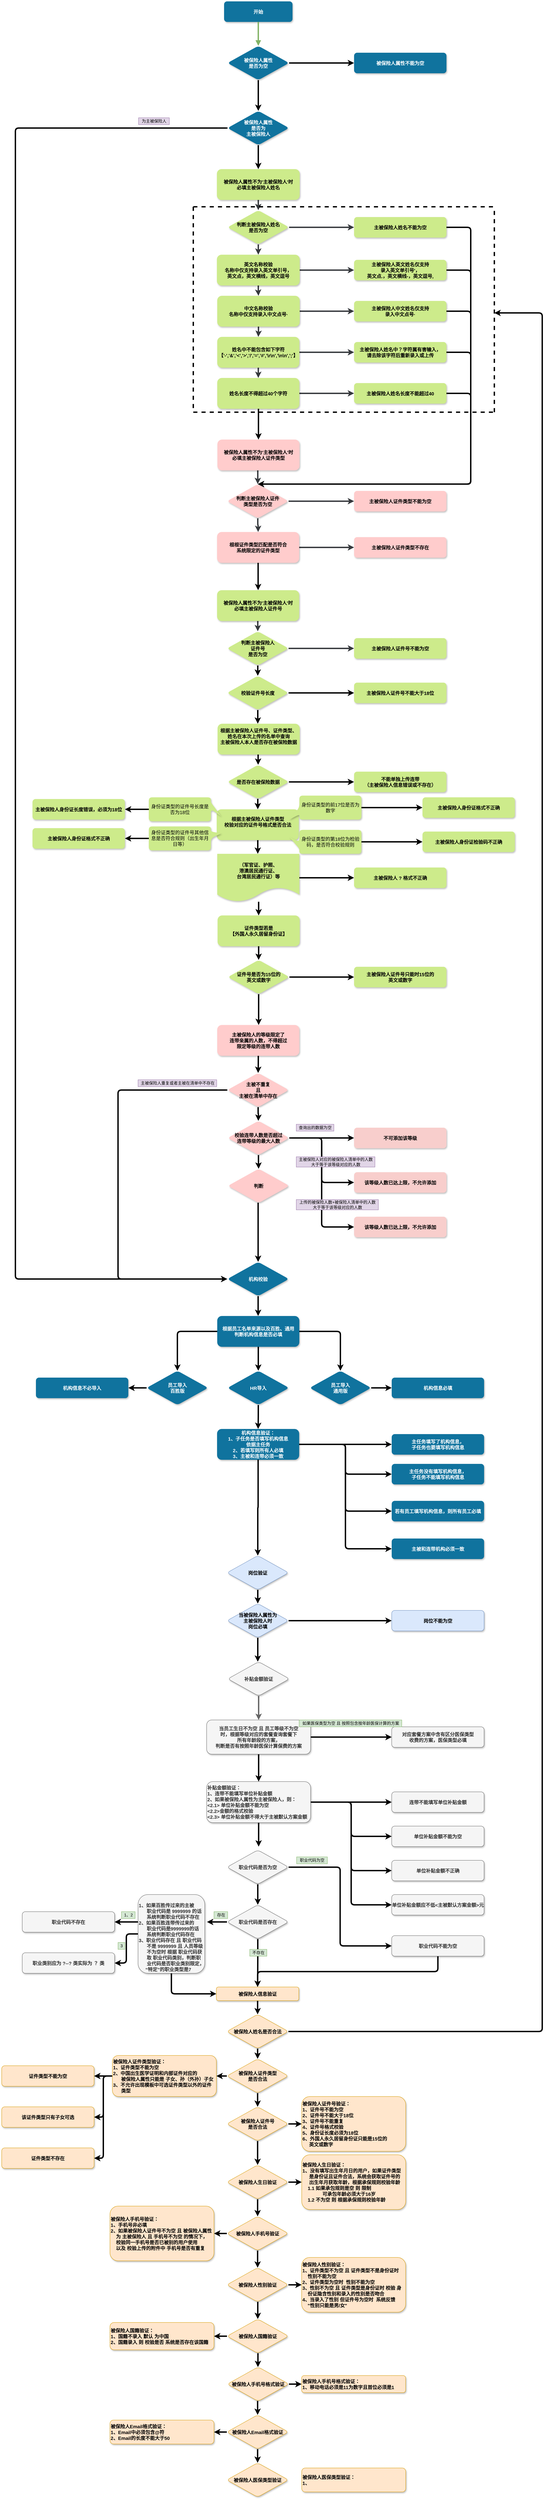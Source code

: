 <mxfile version="14.8.0" type="github">
  <diagram name="Page-1" id="97916047-d0de-89f5-080d-49f4d83e522f">
    <mxGraphModel dx="981" dy="526" grid="1" gridSize="10" guides="1" tooltips="1" connect="1" arrows="1" fold="1" page="1" pageScale="1.5" pageWidth="1169" pageHeight="827" background="none" math="0" shadow="0">
      <root>
        <mxCell id="0" />
        <mxCell id="1" parent="0" />
        <mxCell id="2" value="开始" style="rounded=1;fillColor=#10739E;strokeColor=none;shadow=1;gradientColor=none;fontStyle=1;fontColor=#FFFFFF;fontSize=14;" parent="1" vertex="1">
          <mxGeometry x="650" y="40" width="200" height="60" as="geometry" />
        </mxCell>
        <mxCell id="29" value="" style="edgeStyle=elbowEdgeStyle;elbow=vertical;strokeWidth=4;endArrow=block;endFill=1;fontStyle=1;strokeColor=#82b366;fillColor=#d5e8d4;entryX=0.5;entryY=0;entryDx=0;entryDy=0;" parent="1" source="2" target="68mDhfGCl0k21oifYZLE-96" edge="1">
          <mxGeometry x="22" y="165.5" width="100" height="100" as="geometry">
            <mxPoint x="22" y="265.5" as="sourcePoint" />
            <mxPoint x="772" y="170" as="targetPoint" />
          </mxGeometry>
        </mxCell>
        <mxCell id="68mDhfGCl0k21oifYZLE-122" style="edgeStyle=orthogonalEdgeStyle;rounded=1;orthogonalLoop=1;jettySize=auto;html=1;fontSize=14;fontColor=#FFFFFF;strokeColor=#36393d;strokeWidth=4;fillColor=#cdeb8b;" parent="1" source="68mDhfGCl0k21oifYZLE-77" target="68mDhfGCl0k21oifYZLE-79" edge="1">
          <mxGeometry relative="1" as="geometry" />
        </mxCell>
        <mxCell id="68mDhfGCl0k21oifYZLE-126" style="edgeStyle=orthogonalEdgeStyle;rounded=1;orthogonalLoop=1;jettySize=auto;html=1;fontSize=14;fontColor=#FFFFFF;strokeColor=#36393d;strokeWidth=4;fillColor=#cdeb8b;" parent="1" source="68mDhfGCl0k21oifYZLE-77" target="68mDhfGCl0k21oifYZLE-125" edge="1">
          <mxGeometry relative="1" as="geometry" />
        </mxCell>
        <mxCell id="68mDhfGCl0k21oifYZLE-77" value="中文名称校验&#xa;名称中仅支持录入中文点号·" style="rounded=1;fillColor=#cdeb8b;shadow=1;fontStyle=1;fontSize=14;strokeColor=none;" parent="1" vertex="1">
          <mxGeometry x="630" y="900" width="241" height="90" as="geometry" />
        </mxCell>
        <mxCell id="68mDhfGCl0k21oifYZLE-128" style="edgeStyle=orthogonalEdgeStyle;rounded=1;orthogonalLoop=1;jettySize=auto;html=1;fontSize=14;fontColor=#FFFFFF;strokeColor=#36393d;strokeWidth=4;fillColor=#cdeb8b;" parent="1" source="68mDhfGCl0k21oifYZLE-79" target="68mDhfGCl0k21oifYZLE-127" edge="1">
          <mxGeometry relative="1" as="geometry" />
        </mxCell>
        <mxCell id="68mDhfGCl0k21oifYZLE-134" style="edgeStyle=orthogonalEdgeStyle;rounded=1;orthogonalLoop=1;jettySize=auto;html=1;fontSize=14;fontColor=#FFFFFF;strokeColor=#36393d;strokeWidth=4;fillColor=#cdeb8b;" parent="1" source="68mDhfGCl0k21oifYZLE-79" target="68mDhfGCl0k21oifYZLE-133" edge="1">
          <mxGeometry relative="1" as="geometry" />
        </mxCell>
        <mxCell id="68mDhfGCl0k21oifYZLE-79" value="姓名中不能包含如下字符&#xa;【&#39;-&#39;,&#39;&amp;&#39;,&#39;&lt;&#39;,&#39;&gt;&#39;,&#39;/&#39;,&#39;=&#39;,&#39;#&#39;,&#39;\r\n&#39;,&#39;\n\n&#39;,&#39;;&#39;】" style="rounded=1;fillColor=#cdeb8b;shadow=1;fontStyle=1;fontSize=14;strokeColor=none;" parent="1" vertex="1">
          <mxGeometry x="630" y="1020" width="240" height="90" as="geometry" />
        </mxCell>
        <mxCell id="68mDhfGCl0k21oifYZLE-105" style="edgeStyle=orthogonalEdgeStyle;rounded=1;orthogonalLoop=1;jettySize=auto;html=1;exitX=0.5;exitY=1;exitDx=0;exitDy=0;strokeColor=#000000;strokeWidth=4;" parent="1" source="68mDhfGCl0k21oifYZLE-96" target="68mDhfGCl0k21oifYZLE-100" edge="1">
          <mxGeometry relative="1" as="geometry" />
        </mxCell>
        <mxCell id="68mDhfGCl0k21oifYZLE-96" value="被保险人属性&#xa;是否为空" style="rhombus;fillColor=#10739E;strokeColor=none;rounded=1;shadow=1;fontColor=#FFFFFF;fontStyle=1;fontSize=14;" parent="1" vertex="1">
          <mxGeometry x="660" y="170" width="180" height="100" as="geometry" />
        </mxCell>
        <mxCell id="68mDhfGCl0k21oifYZLE-98" value="被保险人属性不能为空" style="rounded=1;fillColor=#10739E;shadow=1;strokeColor=none;fontStyle=1;fontSize=14;fontColor=#FFFFFF;" parent="1" vertex="1">
          <mxGeometry x="1030" y="190" width="270" height="60" as="geometry" />
        </mxCell>
        <mxCell id="68mDhfGCl0k21oifYZLE-99" value="" style="endArrow=classic;html=1;strokeColor=#000000;strokeWidth=4;exitX=1;exitY=0.5;exitDx=0;exitDy=0;entryX=0;entryY=0.5;entryDx=0;entryDy=0;" parent="1" source="68mDhfGCl0k21oifYZLE-96" target="68mDhfGCl0k21oifYZLE-98" edge="1">
          <mxGeometry width="50" height="50" relative="1" as="geometry">
            <mxPoint x="870" y="250" as="sourcePoint" />
            <mxPoint x="920" y="200" as="targetPoint" />
          </mxGeometry>
        </mxCell>
        <mxCell id="68mDhfGCl0k21oifYZLE-159" style="edgeStyle=elbowEdgeStyle;rounded=1;orthogonalLoop=1;jettySize=auto;html=1;fontSize=14;fontColor=#FFFFFF;strokeColor=#000000;strokeWidth=4;" parent="1" source="68mDhfGCl0k21oifYZLE-100" target="68mDhfGCl0k21oifYZLE-158" edge="1">
          <mxGeometry relative="1" as="geometry" />
        </mxCell>
        <mxCell id="WadXmMXPq1VeHtxro_Xy-49" style="edgeStyle=orthogonalEdgeStyle;rounded=1;orthogonalLoop=1;jettySize=auto;html=1;exitX=0;exitY=0.5;exitDx=0;exitDy=0;strokeWidth=4;entryX=0;entryY=0.5;entryDx=0;entryDy=0;elbow=vertical;" edge="1" parent="1" source="68mDhfGCl0k21oifYZLE-100" target="68mDhfGCl0k21oifYZLE-106">
          <mxGeometry relative="1" as="geometry">
            <mxPoint x="140" y="830" as="targetPoint" />
            <Array as="points">
              <mxPoint x="40" y="410" />
              <mxPoint x="40" y="3772" />
            </Array>
          </mxGeometry>
        </mxCell>
        <mxCell id="68mDhfGCl0k21oifYZLE-100" value="被保险人属性&#xa;是否为&#xa;主被保险人" style="rhombus;fillColor=#10739E;strokeColor=none;rounded=1;shadow=1;fontColor=#FFFFFF;fontStyle=1;fontSize=14;" parent="1" vertex="1">
          <mxGeometry x="660" y="360" width="180" height="100" as="geometry" />
        </mxCell>
        <mxCell id="WadXmMXPq1VeHtxro_Xy-55" style="edgeStyle=elbowEdgeStyle;rounded=1;orthogonalLoop=1;jettySize=auto;html=1;strokeWidth=4;" edge="1" parent="1" source="68mDhfGCl0k21oifYZLE-106" target="WadXmMXPq1VeHtxro_Xy-54">
          <mxGeometry relative="1" as="geometry" />
        </mxCell>
        <mxCell id="68mDhfGCl0k21oifYZLE-106" value="机构校验" style="rhombus;fillColor=#10739E;strokeColor=none;rounded=1;shadow=1;fontColor=#FFFFFF;fontStyle=1;fontSize=14;" parent="1" vertex="1">
          <mxGeometry x="659.5" y="3722" width="180" height="100" as="geometry" />
        </mxCell>
        <mxCell id="68mDhfGCl0k21oifYZLE-115" style="edgeStyle=orthogonalEdgeStyle;rounded=1;orthogonalLoop=1;jettySize=auto;html=1;exitX=1;exitY=0.5;exitDx=0;exitDy=0;fontSize=14;fontColor=#FFFFFF;strokeColor=#36393d;strokeWidth=4;fillColor=#cdeb8b;" parent="1" source="68mDhfGCl0k21oifYZLE-109" target="68mDhfGCl0k21oifYZLE-114" edge="1">
          <mxGeometry relative="1" as="geometry" />
        </mxCell>
        <mxCell id="68mDhfGCl0k21oifYZLE-119" style="edgeStyle=orthogonalEdgeStyle;rounded=1;orthogonalLoop=1;jettySize=auto;html=1;fontSize=14;fontColor=#FFFFFF;strokeColor=#36393d;strokeWidth=4;fillColor=#cdeb8b;" parent="1" source="68mDhfGCl0k21oifYZLE-109" target="68mDhfGCl0k21oifYZLE-118" edge="1">
          <mxGeometry relative="1" as="geometry" />
        </mxCell>
        <mxCell id="68mDhfGCl0k21oifYZLE-109" value="判断主被保险人姓名&#xa;是否为空" style="rhombus;fillColor=#cdeb8b;rounded=1;shadow=1;fontStyle=1;fontSize=14;strokeColor=none;" parent="1" vertex="1">
          <mxGeometry x="660" y="650" width="180" height="100" as="geometry" />
        </mxCell>
        <mxCell id="68mDhfGCl0k21oifYZLE-131" style="edgeStyle=orthogonalEdgeStyle;rounded=1;orthogonalLoop=1;jettySize=auto;html=1;fontSize=14;fontColor=#FFFFFF;strokeColor=#36393d;strokeWidth=4;fillColor=#ffcccc;" parent="1" source="68mDhfGCl0k21oifYZLE-110" target="68mDhfGCl0k21oifYZLE-130" edge="1">
          <mxGeometry relative="1" as="geometry" />
        </mxCell>
        <mxCell id="68mDhfGCl0k21oifYZLE-138" style="edgeStyle=orthogonalEdgeStyle;rounded=1;orthogonalLoop=1;jettySize=auto;html=1;fontSize=14;fontColor=#FFFFFF;strokeColor=#36393d;strokeWidth=4;fillColor=#ffcccc;" parent="1" source="68mDhfGCl0k21oifYZLE-110" target="68mDhfGCl0k21oifYZLE-132" edge="1">
          <mxGeometry relative="1" as="geometry" />
        </mxCell>
        <mxCell id="68mDhfGCl0k21oifYZLE-110" value="判断主被保险人证件&#xa;类型是否为空" style="rhombus;fillColor=#ffcccc;rounded=1;shadow=1;fontStyle=1;fontSize=14;strokeColor=none;" parent="1" vertex="1">
          <mxGeometry x="658.5" y="1450" width="180" height="100" as="geometry" />
        </mxCell>
        <mxCell id="68mDhfGCl0k21oifYZLE-151" style="edgeStyle=elbowEdgeStyle;rounded=1;orthogonalLoop=1;jettySize=auto;html=1;fontSize=14;fontColor=#FFFFFF;strokeColor=#36393d;strokeWidth=4;fillColor=#cdeb8b;" parent="1" source="68mDhfGCl0k21oifYZLE-111" target="68mDhfGCl0k21oifYZLE-150" edge="1">
          <mxGeometry relative="1" as="geometry" />
        </mxCell>
        <mxCell id="68mDhfGCl0k21oifYZLE-165" style="edgeStyle=elbowEdgeStyle;rounded=1;orthogonalLoop=1;jettySize=auto;html=1;fontSize=14;fontColor=#FFFFFF;strokeColor=#000000;strokeWidth=4;" parent="1" source="68mDhfGCl0k21oifYZLE-111" target="68mDhfGCl0k21oifYZLE-154" edge="1">
          <mxGeometry relative="1" as="geometry" />
        </mxCell>
        <mxCell id="68mDhfGCl0k21oifYZLE-111" value="判断主被保险人&#xa;证件号&#xa;是否为空" style="rhombus;fillColor=#cdeb8b;rounded=1;shadow=1;fontStyle=1;fontSize=14;strokeColor=none;" parent="1" vertex="1">
          <mxGeometry x="658.5" y="1880" width="180" height="100" as="geometry" />
        </mxCell>
        <mxCell id="WadXmMXPq1VeHtxro_Xy-38" style="edgeStyle=orthogonalEdgeStyle;rounded=1;orthogonalLoop=1;jettySize=auto;html=1;strokeWidth=4;entryX=0;entryY=0.5;entryDx=0;entryDy=0;" edge="1" parent="1" source="68mDhfGCl0k21oifYZLE-112" target="WadXmMXPq1VeHtxro_Xy-39">
          <mxGeometry relative="1" as="geometry">
            <mxPoint x="940" y="3360" as="targetPoint" />
          </mxGeometry>
        </mxCell>
        <mxCell id="WadXmMXPq1VeHtxro_Xy-42" style="edgeStyle=orthogonalEdgeStyle;rounded=1;orthogonalLoop=1;jettySize=auto;html=1;exitX=0.5;exitY=1;exitDx=0;exitDy=0;entryX=0.5;entryY=0;entryDx=0;entryDy=0;strokeWidth=4;" edge="1" parent="1" source="68mDhfGCl0k21oifYZLE-112" target="WadXmMXPq1VeHtxro_Xy-41">
          <mxGeometry relative="1" as="geometry" />
        </mxCell>
        <mxCell id="WadXmMXPq1VeHtxro_Xy-44" style="edgeStyle=orthogonalEdgeStyle;rounded=1;orthogonalLoop=1;jettySize=auto;html=1;exitX=1;exitY=0.5;exitDx=0;exitDy=0;entryX=0;entryY=0.5;entryDx=0;entryDy=0;strokeWidth=4;" edge="1" parent="1" source="68mDhfGCl0k21oifYZLE-112" target="WadXmMXPq1VeHtxro_Xy-43">
          <mxGeometry relative="1" as="geometry" />
        </mxCell>
        <mxCell id="WadXmMXPq1VeHtxro_Xy-47" style="edgeStyle=orthogonalEdgeStyle;rounded=1;orthogonalLoop=1;jettySize=auto;html=1;exitX=1;exitY=0.5;exitDx=0;exitDy=0;entryX=0;entryY=0.5;entryDx=0;entryDy=0;strokeWidth=4;" edge="1" parent="1" source="68mDhfGCl0k21oifYZLE-112" target="WadXmMXPq1VeHtxro_Xy-46">
          <mxGeometry relative="1" as="geometry" />
        </mxCell>
        <mxCell id="68mDhfGCl0k21oifYZLE-112" value="校验连带人数是否超过&#xa;连带等级的最大人数" style="rhombus;fillColor=#ffcccc;rounded=1;shadow=1;fontStyle=1;fontSize=14;strokeColor=none;" parent="1" vertex="1">
          <mxGeometry x="660.5" y="3310" width="180" height="100" as="geometry" />
        </mxCell>
        <mxCell id="68mDhfGCl0k21oifYZLE-139" style="edgeStyle=elbowEdgeStyle;rounded=1;orthogonalLoop=1;jettySize=auto;html=1;entryX=0.5;entryY=0;entryDx=0;entryDy=0;fontSize=14;fontColor=#FFFFFF;strokeColor=#000000;strokeWidth=4;" parent="1" source="68mDhfGCl0k21oifYZLE-114" target="68mDhfGCl0k21oifYZLE-110" edge="1">
          <mxGeometry relative="1" as="geometry">
            <Array as="points">
              <mxPoint x="1371" y="1440" />
            </Array>
          </mxGeometry>
        </mxCell>
        <mxCell id="68mDhfGCl0k21oifYZLE-114" value="主被保险人姓名不能为空" style="rounded=1;fillColor=#cdeb8b;shadow=1;fontStyle=1;fontSize=14;strokeColor=none;" parent="1" vertex="1">
          <mxGeometry x="1030" y="670" width="270" height="60" as="geometry" />
        </mxCell>
        <mxCell id="68mDhfGCl0k21oifYZLE-121" style="edgeStyle=orthogonalEdgeStyle;rounded=1;orthogonalLoop=1;jettySize=auto;html=1;fontSize=14;fontColor=#FFFFFF;strokeColor=#36393d;strokeWidth=4;fillColor=#cdeb8b;" parent="1" source="68mDhfGCl0k21oifYZLE-118" target="68mDhfGCl0k21oifYZLE-77" edge="1">
          <mxGeometry relative="1" as="geometry" />
        </mxCell>
        <mxCell id="68mDhfGCl0k21oifYZLE-124" style="edgeStyle=orthogonalEdgeStyle;rounded=1;orthogonalLoop=1;jettySize=auto;html=1;fontSize=14;fontColor=#FFFFFF;strokeColor=#36393d;strokeWidth=4;fillColor=#cdeb8b;" parent="1" source="68mDhfGCl0k21oifYZLE-118" target="68mDhfGCl0k21oifYZLE-123" edge="1">
          <mxGeometry relative="1" as="geometry" />
        </mxCell>
        <mxCell id="68mDhfGCl0k21oifYZLE-118" value="英文名称校验&#xa;名称中仅支持录入英文单引号，&#xa;英文点，英文横线，英文逗号" style="rounded=1;fillColor=#cdeb8b;shadow=1;fontStyle=1;fontSize=14;strokeColor=none;" parent="1" vertex="1">
          <mxGeometry x="629" y="780" width="242" height="90" as="geometry" />
        </mxCell>
        <mxCell id="68mDhfGCl0k21oifYZLE-140" style="edgeStyle=elbowEdgeStyle;rounded=1;orthogonalLoop=1;jettySize=auto;html=1;entryX=0.5;entryY=0;entryDx=0;entryDy=0;fontSize=14;fontColor=#FFFFFF;strokeColor=#000000;strokeWidth=4;" parent="1" source="68mDhfGCl0k21oifYZLE-123" target="68mDhfGCl0k21oifYZLE-110" edge="1">
          <mxGeometry relative="1" as="geometry">
            <Array as="points">
              <mxPoint x="1371" y="1420" />
            </Array>
          </mxGeometry>
        </mxCell>
        <mxCell id="68mDhfGCl0k21oifYZLE-123" value="主被保险人英文姓名仅支持&#xa;录入英文单引号&#39;，&#xa;英文点.，英文横线-，英文逗号," style="rounded=1;fillColor=#cdeb8b;shadow=1;fontStyle=1;fontSize=14;strokeColor=none;" parent="1" vertex="1">
          <mxGeometry x="1030" y="795" width="270" height="60" as="geometry" />
        </mxCell>
        <mxCell id="68mDhfGCl0k21oifYZLE-141" style="edgeStyle=elbowEdgeStyle;rounded=1;orthogonalLoop=1;jettySize=auto;html=1;entryX=0.5;entryY=0;entryDx=0;entryDy=0;fontSize=14;fontColor=#FFFFFF;strokeColor=#000000;strokeWidth=4;" parent="1" source="68mDhfGCl0k21oifYZLE-125" target="68mDhfGCl0k21oifYZLE-110" edge="1">
          <mxGeometry relative="1" as="geometry">
            <Array as="points">
              <mxPoint x="1371" y="1480" />
            </Array>
          </mxGeometry>
        </mxCell>
        <mxCell id="68mDhfGCl0k21oifYZLE-125" value="主被保险人中文姓名仅支持&#xa;录入中文点号·" style="rounded=1;fillColor=#cdeb8b;shadow=1;fontStyle=1;fontSize=14;strokeColor=none;" parent="1" vertex="1">
          <mxGeometry x="1030" y="915" width="270" height="60" as="geometry" />
        </mxCell>
        <mxCell id="68mDhfGCl0k21oifYZLE-142" style="edgeStyle=elbowEdgeStyle;rounded=1;orthogonalLoop=1;jettySize=auto;html=1;entryX=0.5;entryY=0;entryDx=0;entryDy=0;fontSize=14;fontColor=#FFFFFF;strokeColor=#000000;strokeWidth=4;" parent="1" source="68mDhfGCl0k21oifYZLE-127" target="68mDhfGCl0k21oifYZLE-110" edge="1">
          <mxGeometry relative="1" as="geometry">
            <Array as="points">
              <mxPoint x="1371" y="1460" />
            </Array>
          </mxGeometry>
        </mxCell>
        <mxCell id="68mDhfGCl0k21oifYZLE-127" value="主被保险人姓名中？字符属有害输入，&#xa;请去除该字符后重新录入或上传" style="rounded=1;fillColor=#cdeb8b;shadow=1;fontStyle=1;fontSize=14;strokeColor=none;" parent="1" vertex="1">
          <mxGeometry x="1030" y="1035" width="270" height="60" as="geometry" />
        </mxCell>
        <mxCell id="68mDhfGCl0k21oifYZLE-130" value="主被保险人证件类型不能为空" style="rounded=1;fillColor=#ffcccc;shadow=1;fontStyle=1;fontSize=14;strokeColor=none;" parent="1" vertex="1">
          <mxGeometry x="1030" y="1470" width="270" height="60" as="geometry" />
        </mxCell>
        <mxCell id="68mDhfGCl0k21oifYZLE-145" style="edgeStyle=elbowEdgeStyle;rounded=1;orthogonalLoop=1;jettySize=auto;html=1;fontSize=14;fontColor=#FFFFFF;strokeColor=#36393d;strokeWidth=4;fillColor=#ffcccc;" parent="1" source="68mDhfGCl0k21oifYZLE-132" target="68mDhfGCl0k21oifYZLE-144" edge="1">
          <mxGeometry relative="1" as="geometry" />
        </mxCell>
        <mxCell id="68mDhfGCl0k21oifYZLE-156" style="edgeStyle=elbowEdgeStyle;rounded=1;orthogonalLoop=1;jettySize=auto;html=1;fontSize=14;fontColor=#FFFFFF;strokeColor=#000000;strokeWidth=4;" parent="1" source="68mDhfGCl0k21oifYZLE-132" target="68mDhfGCl0k21oifYZLE-152" edge="1">
          <mxGeometry relative="1" as="geometry" />
        </mxCell>
        <mxCell id="68mDhfGCl0k21oifYZLE-132" value="根根证件类型匹配是否符合&#xa;系统限定的证件类型" style="rounded=1;fillColor=#ffcccc;shadow=1;fontStyle=1;fontSize=14;strokeColor=none;" parent="1" vertex="1">
          <mxGeometry x="629.5" y="1590" width="240" height="90" as="geometry" />
        </mxCell>
        <mxCell id="68mDhfGCl0k21oifYZLE-136" style="edgeStyle=orthogonalEdgeStyle;rounded=1;orthogonalLoop=1;jettySize=auto;html=1;fontSize=14;fontColor=#FFFFFF;strokeColor=#36393d;strokeWidth=4;fillColor=#cdeb8b;" parent="1" source="68mDhfGCl0k21oifYZLE-133" target="68mDhfGCl0k21oifYZLE-135" edge="1">
          <mxGeometry relative="1" as="geometry" />
        </mxCell>
        <mxCell id="68mDhfGCl0k21oifYZLE-162" style="edgeStyle=elbowEdgeStyle;rounded=1;orthogonalLoop=1;jettySize=auto;html=1;fontSize=14;fontColor=#FFFFFF;strokeColor=#000000;strokeWidth=4;" parent="1" source="68mDhfGCl0k21oifYZLE-133" target="68mDhfGCl0k21oifYZLE-161" edge="1">
          <mxGeometry relative="1" as="geometry" />
        </mxCell>
        <mxCell id="68mDhfGCl0k21oifYZLE-133" value="姓名长度不得超过40个字符" style="rounded=1;fillColor=#cdeb8b;shadow=1;fontStyle=1;fontSize=14;strokeColor=none;" parent="1" vertex="1">
          <mxGeometry x="630" y="1140" width="240" height="90" as="geometry" />
        </mxCell>
        <mxCell id="68mDhfGCl0k21oifYZLE-143" style="edgeStyle=elbowEdgeStyle;rounded=1;orthogonalLoop=1;jettySize=auto;html=1;entryX=0.5;entryY=0;entryDx=0;entryDy=0;fontSize=14;fontColor=#FFFFFF;strokeColor=#000000;strokeWidth=4;" parent="1" source="68mDhfGCl0k21oifYZLE-135" target="68mDhfGCl0k21oifYZLE-110" edge="1">
          <mxGeometry relative="1" as="geometry">
            <Array as="points">
              <mxPoint x="1371" y="1640" />
            </Array>
          </mxGeometry>
        </mxCell>
        <mxCell id="68mDhfGCl0k21oifYZLE-135" value="主被保险人姓名长度不能超过40" style="rounded=1;fillColor=#cdeb8b;shadow=1;fontStyle=1;fontSize=14;strokeColor=none;" parent="1" vertex="1">
          <mxGeometry x="1030" y="1155" width="270" height="60" as="geometry" />
        </mxCell>
        <mxCell id="68mDhfGCl0k21oifYZLE-144" value="主被保险人证件类型不存在" style="rounded=1;fillColor=#ffcccc;shadow=1;fontStyle=1;fontSize=14;strokeColor=none;" parent="1" vertex="1">
          <mxGeometry x="1030" y="1605" width="270" height="60" as="geometry" />
        </mxCell>
        <mxCell id="68mDhfGCl0k21oifYZLE-150" value="主被保险人证件号不能为空" style="rounded=1;fillColor=#cdeb8b;shadow=1;fontStyle=1;fontSize=14;strokeColor=none;" parent="1" vertex="1">
          <mxGeometry x="1030" y="1900" width="270" height="60" as="geometry" />
        </mxCell>
        <mxCell id="68mDhfGCl0k21oifYZLE-157" style="edgeStyle=elbowEdgeStyle;rounded=1;orthogonalLoop=1;jettySize=auto;html=1;fontSize=14;fontColor=#FFFFFF;strokeColor=#36393d;strokeWidth=4;fillColor=#cdeb8b;" parent="1" source="68mDhfGCl0k21oifYZLE-152" target="68mDhfGCl0k21oifYZLE-111" edge="1">
          <mxGeometry relative="1" as="geometry" />
        </mxCell>
        <mxCell id="68mDhfGCl0k21oifYZLE-152" value="被保险人属性不为&#39;主被保险人&#39;时&#xa;必填主被保险人证件号" style="rounded=1;fillColor=#cdeb8b;shadow=1;fontStyle=1;fontSize=14;strokeColor=none;" parent="1" vertex="1">
          <mxGeometry x="629.5" y="1760" width="240" height="90" as="geometry" />
        </mxCell>
        <mxCell id="68mDhfGCl0k21oifYZLE-167" style="edgeStyle=elbowEdgeStyle;rounded=1;orthogonalLoop=1;jettySize=auto;html=1;fontSize=14;fontColor=#FFFFFF;strokeColor=#000000;strokeWidth=4;" parent="1" source="68mDhfGCl0k21oifYZLE-154" target="68mDhfGCl0k21oifYZLE-166" edge="1">
          <mxGeometry relative="1" as="geometry" />
        </mxCell>
        <mxCell id="68mDhfGCl0k21oifYZLE-169" style="edgeStyle=elbowEdgeStyle;rounded=1;orthogonalLoop=1;jettySize=auto;html=1;fontSize=14;fontColor=#FFFFFF;strokeColor=#000000;strokeWidth=4;" parent="1" source="68mDhfGCl0k21oifYZLE-154" target="68mDhfGCl0k21oifYZLE-168" edge="1">
          <mxGeometry relative="1" as="geometry" />
        </mxCell>
        <mxCell id="68mDhfGCl0k21oifYZLE-154" value="校验证件号长度" style="rhombus;fillColor=#cdeb8b;rounded=1;shadow=1;fontStyle=1;fontSize=14;strokeColor=none;" parent="1" vertex="1">
          <mxGeometry x="658.5" y="2010" width="180" height="100" as="geometry" />
        </mxCell>
        <mxCell id="68mDhfGCl0k21oifYZLE-160" style="edgeStyle=elbowEdgeStyle;rounded=1;orthogonalLoop=1;jettySize=auto;html=1;fontSize=14;fontColor=#FFFFFF;strokeColor=#36393d;strokeWidth=4;fillColor=#cdeb8b;" parent="1" source="68mDhfGCl0k21oifYZLE-158" target="68mDhfGCl0k21oifYZLE-109" edge="1">
          <mxGeometry relative="1" as="geometry" />
        </mxCell>
        <mxCell id="68mDhfGCl0k21oifYZLE-158" value="被保险人属性不为&#39;主被保险人&#39;时&#xa;必填主被保险人姓名" style="rounded=1;fillColor=#cdeb8b;shadow=1;fontStyle=1;fontSize=14;strokeColor=none;" parent="1" vertex="1">
          <mxGeometry x="629" y="530" width="242" height="90" as="geometry" />
        </mxCell>
        <mxCell id="68mDhfGCl0k21oifYZLE-163" style="edgeStyle=elbowEdgeStyle;rounded=1;orthogonalLoop=1;jettySize=auto;html=1;fontSize=14;fontColor=#FFFFFF;strokeColor=#36393d;strokeWidth=4;fillColor=#ffcccc;" parent="1" source="68mDhfGCl0k21oifYZLE-161" target="68mDhfGCl0k21oifYZLE-110" edge="1">
          <mxGeometry relative="1" as="geometry" />
        </mxCell>
        <mxCell id="68mDhfGCl0k21oifYZLE-161" value="被保险人属性不为&#39;主被保险人&#39;时&#xa;必填主被保险人证件类型" style="rounded=1;fillColor=#ffcccc;shadow=1;fontStyle=1;fontSize=14;strokeColor=none;" parent="1" vertex="1">
          <mxGeometry x="630.5" y="1320" width="240" height="90" as="geometry" />
        </mxCell>
        <mxCell id="68mDhfGCl0k21oifYZLE-166" value="主被保险人证件号不能大于18位" style="rounded=1;fillColor=#cdeb8b;shadow=1;fontStyle=1;fontSize=14;strokeColor=none;" parent="1" vertex="1">
          <mxGeometry x="1030" y="2030" width="270" height="60" as="geometry" />
        </mxCell>
        <mxCell id="68mDhfGCl0k21oifYZLE-171" style="edgeStyle=elbowEdgeStyle;rounded=1;orthogonalLoop=1;jettySize=auto;html=1;fontSize=14;fontColor=#FFFFFF;strokeColor=#000000;strokeWidth=4;" parent="1" source="68mDhfGCl0k21oifYZLE-168" target="68mDhfGCl0k21oifYZLE-170" edge="1">
          <mxGeometry relative="1" as="geometry" />
        </mxCell>
        <mxCell id="68mDhfGCl0k21oifYZLE-168" value="根据主被保险人证件号、证件类型、&#xa;姓名在本次上传的名单中查询&#xa;主被保险人本人是否存在被保险数据&#xa;" style="rounded=1;fillColor=#cdeb8b;shadow=1;fontStyle=1;fontSize=14;strokeColor=none;" parent="1" vertex="1">
          <mxGeometry x="631" y="2150" width="240" height="90" as="geometry" />
        </mxCell>
        <mxCell id="68mDhfGCl0k21oifYZLE-173" style="edgeStyle=elbowEdgeStyle;rounded=1;orthogonalLoop=1;jettySize=auto;html=1;fontSize=14;fontColor=#FFFFFF;strokeColor=#000000;strokeWidth=4;" parent="1" source="68mDhfGCl0k21oifYZLE-170" target="68mDhfGCl0k21oifYZLE-172" edge="1">
          <mxGeometry relative="1" as="geometry" />
        </mxCell>
        <mxCell id="68mDhfGCl0k21oifYZLE-175" style="edgeStyle=elbowEdgeStyle;rounded=1;orthogonalLoop=1;jettySize=auto;html=1;entryX=0.5;entryY=0;entryDx=0;entryDy=0;fontSize=14;fontColor=#FFFFFF;strokeColor=#000000;strokeWidth=4;" parent="1" source="68mDhfGCl0k21oifYZLE-170" target="68mDhfGCl0k21oifYZLE-174" edge="1">
          <mxGeometry relative="1" as="geometry" />
        </mxCell>
        <mxCell id="68mDhfGCl0k21oifYZLE-170" value="是否存在被保险数据" style="rhombus;fillColor=#cdeb8b;rounded=1;shadow=1;fontStyle=1;fontSize=14;strokeColor=none;" parent="1" vertex="1">
          <mxGeometry x="659.5" y="2270" width="180" height="100" as="geometry" />
        </mxCell>
        <mxCell id="68mDhfGCl0k21oifYZLE-172" value="不能单独上传连带&#xa;（主被保险人信息错误或不存在）" style="rounded=1;fillColor=#cdeb8b;shadow=1;fontStyle=1;fontSize=14;strokeColor=none;" parent="1" vertex="1">
          <mxGeometry x="1030" y="2290" width="270" height="60" as="geometry" />
        </mxCell>
        <mxCell id="68mDhfGCl0k21oifYZLE-189" style="edgeStyle=elbowEdgeStyle;rounded=1;orthogonalLoop=1;jettySize=auto;html=1;fontSize=14;fontColor=#FFFFFF;strokeColor=#000000;strokeWidth=4;" parent="1" source="68mDhfGCl0k21oifYZLE-174" edge="1">
          <mxGeometry relative="1" as="geometry">
            <mxPoint x="748.5" y="2530" as="targetPoint" />
          </mxGeometry>
        </mxCell>
        <mxCell id="68mDhfGCl0k21oifYZLE-174" value="根据主被保险人证件类型&#xa;校验对应的证件号格式是否合法&#xa;" style="rounded=1;fillColor=#cdeb8b;shadow=1;fontStyle=1;fontSize=14;strokeColor=none;" parent="1" vertex="1">
          <mxGeometry x="628.5" y="2400" width="240" height="90" as="geometry" />
        </mxCell>
        <mxCell id="68mDhfGCl0k21oifYZLE-180" style="edgeStyle=elbowEdgeStyle;rounded=1;orthogonalLoop=1;jettySize=auto;html=1;fontSize=14;fontColor=#FFFFFF;strokeColor=#000000;strokeWidth=4;" parent="1" source="68mDhfGCl0k21oifYZLE-176" target="68mDhfGCl0k21oifYZLE-179" edge="1">
          <mxGeometry relative="1" as="geometry" />
        </mxCell>
        <mxCell id="68mDhfGCl0k21oifYZLE-176" value="身份证类型的前17位是否为数字" style="shape=callout;whiteSpace=wrap;html=1;perimeter=calloutPerimeter;rounded=1;shadow=1;fontSize=14;fillColor=#cdeb8b;direction=south;position2=1;strokeColor=none;" parent="1" vertex="1">
          <mxGeometry x="840" y="2360" width="211.5" height="70" as="geometry" />
        </mxCell>
        <mxCell id="68mDhfGCl0k21oifYZLE-182" style="edgeStyle=elbowEdgeStyle;rounded=1;orthogonalLoop=1;jettySize=auto;html=1;fontSize=14;fontColor=#FFFFFF;strokeColor=#000000;strokeWidth=4;" parent="1" source="68mDhfGCl0k21oifYZLE-178" target="68mDhfGCl0k21oifYZLE-181" edge="1">
          <mxGeometry relative="1" as="geometry" />
        </mxCell>
        <mxCell id="68mDhfGCl0k21oifYZLE-178" value="身份证类型的第18位为检验码，是否符合校验规则" style="shape=callout;whiteSpace=wrap;html=1;perimeter=calloutPerimeter;rounded=1;shadow=1;fontSize=14;fillColor=#cdeb8b;direction=south;position2=0.29;strokeColor=none;" parent="1" vertex="1">
          <mxGeometry x="840" y="2460" width="211.5" height="70" as="geometry" />
        </mxCell>
        <mxCell id="68mDhfGCl0k21oifYZLE-179" value="主被保险人身份证格式不正确" style="rounded=1;fillColor=#cdeb8b;shadow=1;fontStyle=1;fontSize=14;strokeColor=none;" parent="1" vertex="1">
          <mxGeometry x="1230" y="2365" width="270" height="60" as="geometry" />
        </mxCell>
        <mxCell id="68mDhfGCl0k21oifYZLE-181" value="主被保险人身份证检验码不正确" style="rounded=1;fillColor=#cdeb8b;shadow=1;fontStyle=1;fontSize=14;strokeColor=none;" parent="1" vertex="1">
          <mxGeometry x="1230" y="2465" width="270" height="60" as="geometry" />
        </mxCell>
        <mxCell id="68mDhfGCl0k21oifYZLE-187" style="edgeStyle=elbowEdgeStyle;rounded=1;orthogonalLoop=1;jettySize=auto;html=1;entryX=1;entryY=0.5;entryDx=0;entryDy=0;fontSize=14;fontColor=#FFFFFF;strokeColor=#000000;strokeWidth=4;" parent="1" source="68mDhfGCl0k21oifYZLE-183" target="68mDhfGCl0k21oifYZLE-185" edge="1">
          <mxGeometry relative="1" as="geometry" />
        </mxCell>
        <mxCell id="68mDhfGCl0k21oifYZLE-183" value="身份证类型的证件号长度是否为18位" style="shape=callout;whiteSpace=wrap;html=1;perimeter=calloutPerimeter;rounded=1;shadow=1;fontSize=14;fillColor=#cdeb8b;direction=north;position2=0.21;strokeColor=none;" parent="1" vertex="1">
          <mxGeometry x="430" y="2365" width="211.5" height="70" as="geometry" />
        </mxCell>
        <mxCell id="68mDhfGCl0k21oifYZLE-188" style="edgeStyle=elbowEdgeStyle;rounded=1;orthogonalLoop=1;jettySize=auto;html=1;entryX=1;entryY=0.5;entryDx=0;entryDy=0;fontSize=14;fontColor=#FFFFFF;strokeColor=#000000;strokeWidth=4;" parent="1" source="68mDhfGCl0k21oifYZLE-184" target="68mDhfGCl0k21oifYZLE-186" edge="1">
          <mxGeometry relative="1" as="geometry" />
        </mxCell>
        <mxCell id="68mDhfGCl0k21oifYZLE-184" value="身份证类型的证件号其他信息是否符合规则（出生年月日等）" style="shape=callout;whiteSpace=wrap;html=1;perimeter=calloutPerimeter;rounded=1;shadow=1;fontSize=14;fillColor=#cdeb8b;direction=north;position2=0.71;strokeColor=none;" parent="1" vertex="1">
          <mxGeometry x="430" y="2450" width="211.5" height="70" as="geometry" />
        </mxCell>
        <mxCell id="68mDhfGCl0k21oifYZLE-185" value="主被保险人身份证长度错误，必须为18位" style="rounded=1;fillColor=#cdeb8b;shadow=1;fontStyle=1;fontSize=14;strokeColor=none;" parent="1" vertex="1">
          <mxGeometry x="90" y="2370" width="270" height="60" as="geometry" />
        </mxCell>
        <mxCell id="68mDhfGCl0k21oifYZLE-186" value="主被保险人身份证格式不正确" style="rounded=1;fillColor=#cdeb8b;shadow=1;fontStyle=1;fontSize=14;strokeColor=none;" parent="1" vertex="1">
          <mxGeometry x="90" y="2455" width="270" height="60" as="geometry" />
        </mxCell>
        <mxCell id="68mDhfGCl0k21oifYZLE-192" style="edgeStyle=elbowEdgeStyle;rounded=1;orthogonalLoop=1;jettySize=auto;html=1;fontSize=14;fontColor=#FFFFFF;strokeColor=#000000;strokeWidth=4;" parent="1" source="68mDhfGCl0k21oifYZLE-190" target="68mDhfGCl0k21oifYZLE-191" edge="1">
          <mxGeometry relative="1" as="geometry" />
        </mxCell>
        <mxCell id="68mDhfGCl0k21oifYZLE-194" style="edgeStyle=elbowEdgeStyle;rounded=1;orthogonalLoop=1;jettySize=auto;html=1;entryX=0.5;entryY=0;entryDx=0;entryDy=0;fontSize=14;fontColor=#FFFFFF;strokeColor=#000000;strokeWidth=4;" parent="1" source="68mDhfGCl0k21oifYZLE-190" target="68mDhfGCl0k21oifYZLE-193" edge="1">
          <mxGeometry relative="1" as="geometry" />
        </mxCell>
        <mxCell id="68mDhfGCl0k21oifYZLE-190" value="（军官证、护照、&#xa;港澳居民通行证、&#xa;台湾居民通行证）等" style="shape=document;boundedLbl=1;rounded=1;shadow=1;fontSize=14;fillColor=#cdeb8b;strokeColor=none;fontStyle=1" parent="1" vertex="1">
          <mxGeometry x="630" y="2530" width="240" height="140" as="geometry" />
        </mxCell>
        <mxCell id="68mDhfGCl0k21oifYZLE-191" value="主被保险人 ? 格式不正确" style="rounded=1;fillColor=#cdeb8b;shadow=1;fontStyle=1;fontSize=14;strokeColor=none;" parent="1" vertex="1">
          <mxGeometry x="1030" y="2570" width="270" height="60" as="geometry" />
        </mxCell>
        <mxCell id="68mDhfGCl0k21oifYZLE-196" style="edgeStyle=elbowEdgeStyle;rounded=1;orthogonalLoop=1;jettySize=auto;html=1;fontSize=14;fontColor=#FFFFFF;strokeColor=#000000;strokeWidth=4;" parent="1" source="68mDhfGCl0k21oifYZLE-193" target="68mDhfGCl0k21oifYZLE-195" edge="1">
          <mxGeometry relative="1" as="geometry" />
        </mxCell>
        <mxCell id="68mDhfGCl0k21oifYZLE-193" value="证件类型若是&#xa;【外国人永久居留身份证】" style="rounded=1;fillColor=#cdeb8b;shadow=1;fontStyle=1;fontSize=14;strokeColor=none;" parent="1" vertex="1">
          <mxGeometry x="631" y="2710" width="240" height="90" as="geometry" />
        </mxCell>
        <mxCell id="68mDhfGCl0k21oifYZLE-198" style="edgeStyle=elbowEdgeStyle;rounded=1;orthogonalLoop=1;jettySize=auto;html=1;fontSize=14;fontColor=#FFFFFF;strokeColor=#000000;strokeWidth=4;" parent="1" source="68mDhfGCl0k21oifYZLE-195" target="68mDhfGCl0k21oifYZLE-197" edge="1">
          <mxGeometry relative="1" as="geometry" />
        </mxCell>
        <mxCell id="68mDhfGCl0k21oifYZLE-200" style="edgeStyle=elbowEdgeStyle;rounded=1;orthogonalLoop=1;jettySize=auto;html=1;fontSize=14;fontColor=#FFFFFF;strokeColor=#000000;strokeWidth=4;" parent="1" source="68mDhfGCl0k21oifYZLE-195" target="68mDhfGCl0k21oifYZLE-199" edge="1">
          <mxGeometry relative="1" as="geometry" />
        </mxCell>
        <mxCell id="68mDhfGCl0k21oifYZLE-195" value="证件号是否为15位的&#xa;英文或数字" style="rhombus;fillColor=#cdeb8b;rounded=1;shadow=1;fontStyle=1;fontSize=14;strokeColor=none;" parent="1" vertex="1">
          <mxGeometry x="661" y="2840" width="180" height="100" as="geometry" />
        </mxCell>
        <mxCell id="68mDhfGCl0k21oifYZLE-197" value="主被保险人证件号只能时15位的&#xa;英文或数字" style="rounded=1;fillColor=#cdeb8b;shadow=1;fontStyle=1;fontSize=14;strokeColor=none;" parent="1" vertex="1">
          <mxGeometry x="1030" y="2860" width="270" height="60" as="geometry" />
        </mxCell>
        <mxCell id="WadXmMXPq1VeHtxro_Xy-31" style="edgeStyle=orthogonalEdgeStyle;rounded=0;orthogonalLoop=1;jettySize=auto;html=1;" edge="1" parent="1" source="68mDhfGCl0k21oifYZLE-199" target="WadXmMXPq1VeHtxro_Xy-30">
          <mxGeometry relative="1" as="geometry" />
        </mxCell>
        <mxCell id="WadXmMXPq1VeHtxro_Xy-32" value="" style="edgeStyle=orthogonalEdgeStyle;rounded=1;orthogonalLoop=1;jettySize=auto;html=1;strokeWidth=4;" edge="1" parent="1" source="68mDhfGCl0k21oifYZLE-199" target="WadXmMXPq1VeHtxro_Xy-30">
          <mxGeometry relative="1" as="geometry" />
        </mxCell>
        <mxCell id="68mDhfGCl0k21oifYZLE-199" value="主被保险人的等级限定了&#xa;连带亲属的人数，不得超过&#xa;限定等级的连带人数" style="rounded=1;fillColor=#ffcccc;shadow=1;fontStyle=1;fontSize=14;strokeColor=none;" parent="1" vertex="1">
          <mxGeometry x="630" y="3030" width="240" height="90" as="geometry" />
        </mxCell>
        <mxCell id="WadXmMXPq1VeHtxro_Xy-37" style="edgeStyle=orthogonalEdgeStyle;rounded=1;orthogonalLoop=1;jettySize=auto;html=1;strokeWidth=4;" edge="1" parent="1" source="WadXmMXPq1VeHtxro_Xy-30">
          <mxGeometry relative="1" as="geometry">
            <mxPoint x="750" y="3310" as="targetPoint" />
          </mxGeometry>
        </mxCell>
        <mxCell id="WadXmMXPq1VeHtxro_Xy-51" style="edgeStyle=elbowEdgeStyle;rounded=1;orthogonalLoop=1;jettySize=auto;html=1;entryX=0;entryY=0.5;entryDx=0;entryDy=0;strokeWidth=4;" edge="1" parent="1" source="WadXmMXPq1VeHtxro_Xy-30" target="68mDhfGCl0k21oifYZLE-106">
          <mxGeometry relative="1" as="geometry">
            <Array as="points">
              <mxPoint x="340" y="3380" />
              <mxPoint x="480" y="3490" />
              <mxPoint x="330" y="3470" />
            </Array>
          </mxGeometry>
        </mxCell>
        <mxCell id="WadXmMXPq1VeHtxro_Xy-30" value="主被不重复&#xa;且&#xa;主被在清单中存在" style="rhombus;fillColor=#ffcccc;rounded=1;shadow=1;fontStyle=1;fontSize=14;strokeColor=none;" vertex="1" parent="1">
          <mxGeometry x="659.5" y="3170" width="180" height="100" as="geometry" />
        </mxCell>
        <mxCell id="WadXmMXPq1VeHtxro_Xy-39" value="不可添加该等级" style="rounded=1;fillColor=#f8cecc;shadow=1;fontStyle=1;fontSize=14;strokeColor=none;" vertex="1" parent="1">
          <mxGeometry x="1030" y="3330" width="270" height="60" as="geometry" />
        </mxCell>
        <mxCell id="WadXmMXPq1VeHtxro_Xy-40" value="查询出的数据为空" style="text;html=1;align=center;verticalAlign=middle;resizable=0;points=[];autosize=1;strokeColor=#9673a6;fillColor=#e1d5e7;" vertex="1" parent="1">
          <mxGeometry x="861" y="3320" width="110" height="20" as="geometry" />
        </mxCell>
        <mxCell id="WadXmMXPq1VeHtxro_Xy-53" style="edgeStyle=elbowEdgeStyle;rounded=1;orthogonalLoop=1;jettySize=auto;html=1;entryX=0.5;entryY=0;entryDx=0;entryDy=0;strokeWidth=4;" edge="1" parent="1" source="WadXmMXPq1VeHtxro_Xy-41" target="68mDhfGCl0k21oifYZLE-106">
          <mxGeometry relative="1" as="geometry" />
        </mxCell>
        <mxCell id="WadXmMXPq1VeHtxro_Xy-41" value="判断" style="rhombus;fillColor=#ffcccc;rounded=1;shadow=1;fontStyle=1;fontSize=14;strokeColor=none;" vertex="1" parent="1">
          <mxGeometry x="661" y="3450" width="180" height="100" as="geometry" />
        </mxCell>
        <mxCell id="WadXmMXPq1VeHtxro_Xy-43" value="该等级人数已达上限，不允许添加" style="rounded=1;fillColor=#f8cecc;shadow=1;fontStyle=1;fontSize=14;strokeColor=none;" vertex="1" parent="1">
          <mxGeometry x="1030" y="3460" width="270" height="60" as="geometry" />
        </mxCell>
        <mxCell id="WadXmMXPq1VeHtxro_Xy-45" value="主被保险人对应的被保险人清单中的人数&lt;br&gt;大于等于该等级对应的人数" style="text;html=1;align=center;verticalAlign=middle;resizable=0;points=[];autosize=1;strokeColor=#9673a6;fillColor=#e1d5e7;" vertex="1" parent="1">
          <mxGeometry x="861" y="3415" width="230" height="30" as="geometry" />
        </mxCell>
        <mxCell id="WadXmMXPq1VeHtxro_Xy-46" value="该等级人数已达上限，不允许添加" style="rounded=1;fillColor=#f8cecc;shadow=1;fontStyle=1;fontSize=14;strokeColor=none;" vertex="1" parent="1">
          <mxGeometry x="1030" y="3590" width="270" height="60" as="geometry" />
        </mxCell>
        <mxCell id="WadXmMXPq1VeHtxro_Xy-48" value="上传的被保险人数+被保险人清单中的人数 &lt;br&gt;大于等于该等级对应的人数" style="text;html=1;align=center;verticalAlign=middle;resizable=0;points=[];autosize=1;strokeColor=#9673a6;fillColor=#e1d5e7;" vertex="1" parent="1">
          <mxGeometry x="861" y="3540" width="240" height="30" as="geometry" />
        </mxCell>
        <mxCell id="WadXmMXPq1VeHtxro_Xy-50" value="为主被保险人" style="text;html=1;align=center;verticalAlign=middle;resizable=0;points=[];autosize=1;strokeColor=#9673a6;fillColor=#e1d5e7;" vertex="1" parent="1">
          <mxGeometry x="400" y="380" width="90" height="20" as="geometry" />
        </mxCell>
        <mxCell id="WadXmMXPq1VeHtxro_Xy-52" value="主被保险人重复或者主被在清单中不存在" style="text;html=1;align=center;verticalAlign=middle;resizable=0;points=[];autosize=1;strokeColor=#9673a6;fillColor=#e1d5e7;" vertex="1" parent="1">
          <mxGeometry x="398.5" y="3190" width="230" height="20" as="geometry" />
        </mxCell>
        <mxCell id="WadXmMXPq1VeHtxro_Xy-59" style="edgeStyle=orthogonalEdgeStyle;rounded=1;orthogonalLoop=1;jettySize=auto;html=1;strokeWidth=4;" edge="1" parent="1" source="WadXmMXPq1VeHtxro_Xy-54" target="WadXmMXPq1VeHtxro_Xy-58">
          <mxGeometry relative="1" as="geometry" />
        </mxCell>
        <mxCell id="WadXmMXPq1VeHtxro_Xy-62" style="edgeStyle=orthogonalEdgeStyle;rounded=1;orthogonalLoop=1;jettySize=auto;html=1;entryX=0.5;entryY=0;entryDx=0;entryDy=0;strokeWidth=4;" edge="1" parent="1" source="WadXmMXPq1VeHtxro_Xy-54" target="WadXmMXPq1VeHtxro_Xy-56">
          <mxGeometry relative="1" as="geometry" />
        </mxCell>
        <mxCell id="WadXmMXPq1VeHtxro_Xy-63" style="edgeStyle=orthogonalEdgeStyle;rounded=1;orthogonalLoop=1;jettySize=auto;html=1;entryX=0.5;entryY=0;entryDx=0;entryDy=0;strokeWidth=4;" edge="1" parent="1" source="WadXmMXPq1VeHtxro_Xy-54" target="WadXmMXPq1VeHtxro_Xy-57">
          <mxGeometry relative="1" as="geometry" />
        </mxCell>
        <mxCell id="WadXmMXPq1VeHtxro_Xy-54" value="根据员工名单来源以及百胜、通用&#xa;判断机构信息是否必填" style="rounded=1;shadow=1;fontStyle=1;fontSize=14;strokeColor=none;fillColor=#10739E;fontColor=#FFFFFF;" vertex="1" parent="1">
          <mxGeometry x="630" y="3880" width="240" height="90" as="geometry" />
        </mxCell>
        <mxCell id="WadXmMXPq1VeHtxro_Xy-69" style="edgeStyle=orthogonalEdgeStyle;rounded=1;orthogonalLoop=1;jettySize=auto;html=1;entryX=0.5;entryY=0;entryDx=0;entryDy=0;fontColor=#FFFFFF;strokeWidth=4;" edge="1" parent="1" source="WadXmMXPq1VeHtxro_Xy-56" target="WadXmMXPq1VeHtxro_Xy-68">
          <mxGeometry relative="1" as="geometry" />
        </mxCell>
        <mxCell id="WadXmMXPq1VeHtxro_Xy-56" value="HR导入" style="rhombus;fillColor=#10739E;strokeColor=none;rounded=1;shadow=1;fontColor=#FFFFFF;fontStyle=1;fontSize=14;" vertex="1" parent="1">
          <mxGeometry x="660" y="4040" width="180" height="100" as="geometry" />
        </mxCell>
        <mxCell id="WadXmMXPq1VeHtxro_Xy-66" style="edgeStyle=orthogonalEdgeStyle;rounded=1;orthogonalLoop=1;jettySize=auto;html=1;strokeWidth=4;" edge="1" parent="1" source="WadXmMXPq1VeHtxro_Xy-57" target="WadXmMXPq1VeHtxro_Xy-64">
          <mxGeometry relative="1" as="geometry" />
        </mxCell>
        <mxCell id="WadXmMXPq1VeHtxro_Xy-57" value="员工导入&#xa;百胜版" style="rhombus;fillColor=#10739E;strokeColor=none;rounded=1;shadow=1;fontColor=#FFFFFF;fontStyle=1;fontSize=14;" vertex="1" parent="1">
          <mxGeometry x="423.5" y="4040" width="180" height="100" as="geometry" />
        </mxCell>
        <mxCell id="WadXmMXPq1VeHtxro_Xy-67" style="edgeStyle=orthogonalEdgeStyle;rounded=1;orthogonalLoop=1;jettySize=auto;html=1;strokeWidth=4;" edge="1" parent="1" source="WadXmMXPq1VeHtxro_Xy-58" target="WadXmMXPq1VeHtxro_Xy-65">
          <mxGeometry relative="1" as="geometry" />
        </mxCell>
        <mxCell id="WadXmMXPq1VeHtxro_Xy-58" value="员工导入&#xa;通用版" style="rhombus;fillColor=#10739E;strokeColor=none;rounded=1;shadow=1;fontColor=#FFFFFF;fontStyle=1;fontSize=14;" vertex="1" parent="1">
          <mxGeometry x="900" y="4040" width="180" height="100" as="geometry" />
        </mxCell>
        <mxCell id="WadXmMXPq1VeHtxro_Xy-64" value="机构信息不必导入" style="rounded=1;shadow=1;fontStyle=1;fontSize=14;strokeColor=none;fillColor=#10739E;fontColor=#FFFFFF;" vertex="1" parent="1">
          <mxGeometry x="100" y="4060" width="270" height="60" as="geometry" />
        </mxCell>
        <mxCell id="WadXmMXPq1VeHtxro_Xy-65" value="机构信息必填" style="rounded=1;shadow=1;fontStyle=1;fontSize=14;strokeColor=none;fillColor=#10739E;fontColor=#FFFFFF;" vertex="1" parent="1">
          <mxGeometry x="1140" y="4060" width="270" height="60" as="geometry" />
        </mxCell>
        <mxCell id="WadXmMXPq1VeHtxro_Xy-73" style="edgeStyle=orthogonalEdgeStyle;rounded=1;orthogonalLoop=1;jettySize=auto;html=1;fontColor=#FFFFFF;strokeWidth=4;" edge="1" parent="1" source="WadXmMXPq1VeHtxro_Xy-68" target="WadXmMXPq1VeHtxro_Xy-70">
          <mxGeometry relative="1" as="geometry" />
        </mxCell>
        <mxCell id="WadXmMXPq1VeHtxro_Xy-74" style="edgeStyle=orthogonalEdgeStyle;rounded=1;orthogonalLoop=1;jettySize=auto;html=1;exitX=1;exitY=0.5;exitDx=0;exitDy=0;entryX=0;entryY=0.5;entryDx=0;entryDy=0;fontColor=#FFFFFF;strokeWidth=4;" edge="1" parent="1" source="WadXmMXPq1VeHtxro_Xy-68" target="WadXmMXPq1VeHtxro_Xy-71">
          <mxGeometry relative="1" as="geometry" />
        </mxCell>
        <mxCell id="WadXmMXPq1VeHtxro_Xy-75" style="edgeStyle=orthogonalEdgeStyle;rounded=1;orthogonalLoop=1;jettySize=auto;html=1;exitX=1;exitY=0.5;exitDx=0;exitDy=0;entryX=0;entryY=0.5;entryDx=0;entryDy=0;fontColor=#FFFFFF;strokeWidth=4;" edge="1" parent="1" source="WadXmMXPq1VeHtxro_Xy-68" target="WadXmMXPq1VeHtxro_Xy-72">
          <mxGeometry relative="1" as="geometry" />
        </mxCell>
        <mxCell id="WadXmMXPq1VeHtxro_Xy-77" style="edgeStyle=orthogonalEdgeStyle;rounded=1;orthogonalLoop=1;jettySize=auto;html=1;exitX=1;exitY=0.5;exitDx=0;exitDy=0;entryX=0;entryY=0.5;entryDx=0;entryDy=0;fontColor=#FFFFFF;strokeWidth=4;" edge="1" parent="1" source="WadXmMXPq1VeHtxro_Xy-68" target="WadXmMXPq1VeHtxro_Xy-76">
          <mxGeometry relative="1" as="geometry" />
        </mxCell>
        <mxCell id="WadXmMXPq1VeHtxro_Xy-79" style="edgeStyle=orthogonalEdgeStyle;rounded=1;orthogonalLoop=1;jettySize=auto;html=1;fontColor=#FFFFFF;strokeWidth=4;" edge="1" parent="1" source="WadXmMXPq1VeHtxro_Xy-68" target="WadXmMXPq1VeHtxro_Xy-78">
          <mxGeometry relative="1" as="geometry" />
        </mxCell>
        <mxCell id="WadXmMXPq1VeHtxro_Xy-68" value="机构信息验证：&#xa;1、子任务是否填写机构信息&#xa;依据主任务&#xa;2、若填写则所有人必填&#xa;3、主被和连带必须一致" style="rounded=1;shadow=1;fontStyle=1;fontSize=14;strokeColor=none;fillColor=#10739E;fontColor=#FFFFFF;" vertex="1" parent="1">
          <mxGeometry x="629.5" y="4210" width="240" height="90" as="geometry" />
        </mxCell>
        <mxCell id="WadXmMXPq1VeHtxro_Xy-70" value="主任务填写了机构信息，&#xa;子任务也要填写机构信息" style="rounded=1;shadow=1;fontStyle=1;fontSize=14;strokeColor=none;fillColor=#10739E;fontColor=#FFFFFF;" vertex="1" parent="1">
          <mxGeometry x="1140" y="4225" width="270" height="60" as="geometry" />
        </mxCell>
        <mxCell id="WadXmMXPq1VeHtxro_Xy-71" value="若有员工填写机构信息，则所有员工必填" style="rounded=1;shadow=1;fontStyle=1;fontSize=14;strokeColor=none;fillColor=#10739E;fontColor=#FFFFFF;" vertex="1" parent="1">
          <mxGeometry x="1140" y="4420" width="270" height="60" as="geometry" />
        </mxCell>
        <mxCell id="WadXmMXPq1VeHtxro_Xy-72" value="主被和连带机构必须一致" style="rounded=1;shadow=1;fontStyle=1;fontSize=14;strokeColor=none;fillColor=#10739E;fontColor=#FFFFFF;" vertex="1" parent="1">
          <mxGeometry x="1140" y="4530" width="270" height="60" as="geometry" />
        </mxCell>
        <mxCell id="WadXmMXPq1VeHtxro_Xy-76" value="主任务没有填写机构信息，&#xa;子任务不能填写机构信息" style="rounded=1;shadow=1;fontStyle=1;fontSize=14;strokeColor=none;fillColor=#10739E;fontColor=#FFFFFF;" vertex="1" parent="1">
          <mxGeometry x="1140" y="4312" width="270" height="60" as="geometry" />
        </mxCell>
        <mxCell id="WadXmMXPq1VeHtxro_Xy-83" style="edgeStyle=orthogonalEdgeStyle;rounded=1;orthogonalLoop=1;jettySize=auto;html=1;fontColor=#FFFFFF;strokeWidth=4;" edge="1" parent="1" source="WadXmMXPq1VeHtxro_Xy-78">
          <mxGeometry relative="1" as="geometry">
            <mxPoint x="748.5" y="4720.0" as="targetPoint" />
          </mxGeometry>
        </mxCell>
        <mxCell id="WadXmMXPq1VeHtxro_Xy-78" value="岗位验证" style="rhombus;fillColor=#dae8fc;strokeColor=#6c8ebf;rounded=1;shadow=1;fontStyle=1;fontSize=14;" vertex="1" parent="1">
          <mxGeometry x="658.5" y="4580" width="180" height="100" as="geometry" />
        </mxCell>
        <mxCell id="WadXmMXPq1VeHtxro_Xy-85" style="edgeStyle=orthogonalEdgeStyle;rounded=1;orthogonalLoop=1;jettySize=auto;html=1;fontColor=#FFFFFF;strokeWidth=4;" edge="1" parent="1" source="WadXmMXPq1VeHtxro_Xy-80" target="WadXmMXPq1VeHtxro_Xy-84">
          <mxGeometry relative="1" as="geometry" />
        </mxCell>
        <mxCell id="WadXmMXPq1VeHtxro_Xy-88" style="edgeStyle=orthogonalEdgeStyle;rounded=1;orthogonalLoop=1;jettySize=auto;html=1;fontColor=#FFFFFF;strokeWidth=4;" edge="1" parent="1" source="WadXmMXPq1VeHtxro_Xy-80">
          <mxGeometry relative="1" as="geometry">
            <mxPoint x="748.5" y="4890.0" as="targetPoint" />
          </mxGeometry>
        </mxCell>
        <mxCell id="WadXmMXPq1VeHtxro_Xy-80" value="当被保险人属性为&#xa;主被保险人时&#xa;岗位必填" style="rhombus;fillColor=#dae8fc;strokeColor=#6c8ebf;rounded=1;shadow=1;fontStyle=1;fontSize=14;" vertex="1" parent="1">
          <mxGeometry x="658.5" y="4720" width="180" height="100" as="geometry" />
        </mxCell>
        <mxCell id="WadXmMXPq1VeHtxro_Xy-84" value="岗位不能为空" style="rounded=1;shadow=1;fontStyle=1;fontSize=14;strokeColor=#6c8ebf;fillColor=#dae8fc;" vertex="1" parent="1">
          <mxGeometry x="1140" y="4740" width="270" height="60" as="geometry" />
        </mxCell>
        <mxCell id="WadXmMXPq1VeHtxro_Xy-89" style="edgeStyle=orthogonalEdgeStyle;rounded=1;orthogonalLoop=1;jettySize=auto;html=1;entryX=0.5;entryY=0;entryDx=0;entryDy=0;fontColor=#FFFFFF;strokeWidth=4;fillColor=#f5f5f5;strokeColor=#666666;" edge="1" parent="1" source="WadXmMXPq1VeHtxro_Xy-86" target="WadXmMXPq1VeHtxro_Xy-87">
          <mxGeometry relative="1" as="geometry" />
        </mxCell>
        <mxCell id="WadXmMXPq1VeHtxro_Xy-86" value="补贴金额验证" style="rhombus;fillColor=#f5f5f5;strokeColor=#666666;rounded=1;shadow=1;fontStyle=1;fontSize=14;fontColor=#333333;" vertex="1" parent="1">
          <mxGeometry x="661" y="4890" width="180" height="100" as="geometry" />
        </mxCell>
        <mxCell id="WadXmMXPq1VeHtxro_Xy-91" style="edgeStyle=orthogonalEdgeStyle;rounded=1;orthogonalLoop=1;jettySize=auto;html=1;fontColor=#FFFFFF;strokeWidth=4;" edge="1" parent="1" source="WadXmMXPq1VeHtxro_Xy-87" target="WadXmMXPq1VeHtxro_Xy-90">
          <mxGeometry relative="1" as="geometry" />
        </mxCell>
        <mxCell id="WadXmMXPq1VeHtxro_Xy-94" style="edgeStyle=orthogonalEdgeStyle;rounded=1;orthogonalLoop=1;jettySize=auto;html=1;fontColor=#000000;strokeWidth=4;" edge="1" parent="1" source="WadXmMXPq1VeHtxro_Xy-87" target="WadXmMXPq1VeHtxro_Xy-93">
          <mxGeometry relative="1" as="geometry" />
        </mxCell>
        <mxCell id="WadXmMXPq1VeHtxro_Xy-87" value="当员工生日不为空 且 员工等级不为空&#xa;时，根据等级对应的套餐查询套餐下&#xa;所有年龄段的方案，&#xa;判断是否有按照年龄医保计算保费的方案" style="rounded=1;shadow=1;fontStyle=1;fontSize=14;strokeColor=#666666;fillColor=#f5f5f5;fontColor=#333333;" vertex="1" parent="1">
          <mxGeometry x="599" y="5060" width="304" height="100" as="geometry" />
        </mxCell>
        <mxCell id="WadXmMXPq1VeHtxro_Xy-90" value="对应套餐方案中含有区分医保类型&#xa;收费的方案，医保类型必填" style="rounded=1;shadow=1;fontStyle=1;fontSize=14;strokeColor=#666666;fillColor=#f5f5f5;fontColor=#333333;" vertex="1" parent="1">
          <mxGeometry x="1140" y="5080" width="270" height="60" as="geometry" />
        </mxCell>
        <mxCell id="WadXmMXPq1VeHtxro_Xy-92" value="如果医保类型为空 且 按照包含按年龄医保计算的方案" style="text;html=1;align=center;verticalAlign=middle;resizable=0;points=[];autosize=1;strokeColor=#82b366;fillColor=#d5e8d4;" vertex="1" parent="1">
          <mxGeometry x="869.5" y="5060" width="300" height="20" as="geometry" />
        </mxCell>
        <mxCell id="WadXmMXPq1VeHtxro_Xy-98" style="edgeStyle=orthogonalEdgeStyle;rounded=1;orthogonalLoop=1;jettySize=auto;html=1;fontColor=#000000;strokeWidth=4;" edge="1" parent="1" source="WadXmMXPq1VeHtxro_Xy-93" target="WadXmMXPq1VeHtxro_Xy-97">
          <mxGeometry relative="1" as="geometry" />
        </mxCell>
        <mxCell id="WadXmMXPq1VeHtxro_Xy-99" style="edgeStyle=orthogonalEdgeStyle;rounded=1;orthogonalLoop=1;jettySize=auto;html=1;exitX=1;exitY=0.5;exitDx=0;exitDy=0;entryX=0;entryY=0.5;entryDx=0;entryDy=0;fontColor=#000000;strokeWidth=4;" edge="1" parent="1" source="WadXmMXPq1VeHtxro_Xy-93" target="WadXmMXPq1VeHtxro_Xy-96">
          <mxGeometry relative="1" as="geometry" />
        </mxCell>
        <mxCell id="WadXmMXPq1VeHtxro_Xy-100" style="edgeStyle=orthogonalEdgeStyle;rounded=1;orthogonalLoop=1;jettySize=auto;html=1;exitX=1;exitY=0.5;exitDx=0;exitDy=0;entryX=0;entryY=0.5;entryDx=0;entryDy=0;fontColor=#000000;strokeWidth=4;" edge="1" parent="1" source="WadXmMXPq1VeHtxro_Xy-93" target="WadXmMXPq1VeHtxro_Xy-95">
          <mxGeometry relative="1" as="geometry" />
        </mxCell>
        <mxCell id="WadXmMXPq1VeHtxro_Xy-102" style="edgeStyle=orthogonalEdgeStyle;rounded=1;orthogonalLoop=1;jettySize=auto;html=1;exitX=1;exitY=0.5;exitDx=0;exitDy=0;entryX=0;entryY=0.5;entryDx=0;entryDy=0;fontColor=#000000;strokeWidth=4;" edge="1" parent="1" source="WadXmMXPq1VeHtxro_Xy-93" target="WadXmMXPq1VeHtxro_Xy-101">
          <mxGeometry relative="1" as="geometry" />
        </mxCell>
        <mxCell id="WadXmMXPq1VeHtxro_Xy-104" style="edgeStyle=orthogonalEdgeStyle;rounded=1;orthogonalLoop=1;jettySize=auto;html=1;fontColor=#000000;strokeWidth=4;" edge="1" parent="1" source="WadXmMXPq1VeHtxro_Xy-93">
          <mxGeometry relative="1" as="geometry">
            <mxPoint x="751" y="5430" as="targetPoint" />
          </mxGeometry>
        </mxCell>
        <mxCell id="WadXmMXPq1VeHtxro_Xy-93" value="补贴金额验证：&#xa;1、连带不能填写单位补贴金额&#xa;2、如果被保险人属性为主被保险人，则：&#xa;&lt;2.1&gt; 单位补贴金额不能为空&#xa;&lt;2.2&gt;金额的格式校验&#xa;&lt;2.3&gt; 单位补贴金额不得大于主被默认方案金额" style="rounded=1;shadow=1;fontStyle=1;fontSize=14;strokeColor=#666666;fillColor=#f5f5f5;fontColor=#333333;align=left;" vertex="1" parent="1">
          <mxGeometry x="599" y="5240" width="304" height="120" as="geometry" />
        </mxCell>
        <mxCell id="WadXmMXPq1VeHtxro_Xy-95" value="单位补贴金额不正确" style="rounded=1;shadow=1;fontStyle=1;fontSize=14;strokeColor=#666666;fillColor=#f5f5f5;fontColor=#333333;" vertex="1" parent="1">
          <mxGeometry x="1140" y="5470" width="270" height="60" as="geometry" />
        </mxCell>
        <mxCell id="WadXmMXPq1VeHtxro_Xy-96" value="单位补贴金额不能为空" style="rounded=1;shadow=1;fontStyle=1;fontSize=14;strokeColor=#666666;fillColor=#f5f5f5;fontColor=#333333;" vertex="1" parent="1">
          <mxGeometry x="1140" y="5370" width="270" height="60" as="geometry" />
        </mxCell>
        <mxCell id="WadXmMXPq1VeHtxro_Xy-97" value="连带不能填写单位补贴金额" style="rounded=1;shadow=1;fontStyle=1;fontSize=14;strokeColor=#666666;fillColor=#f5f5f5;fontColor=#333333;" vertex="1" parent="1">
          <mxGeometry x="1140" y="5270" width="270" height="60" as="geometry" />
        </mxCell>
        <mxCell id="WadXmMXPq1VeHtxro_Xy-101" value="单位补贴金额应不低&lt;主被默认方案金额&gt;元" style="rounded=1;shadow=1;fontStyle=1;fontSize=14;strokeColor=#666666;fillColor=#f5f5f5;fontColor=#333333;" vertex="1" parent="1">
          <mxGeometry x="1140" y="5570" width="270" height="60" as="geometry" />
        </mxCell>
        <mxCell id="WadXmMXPq1VeHtxro_Xy-109" style="edgeStyle=orthogonalEdgeStyle;rounded=1;orthogonalLoop=1;jettySize=auto;html=1;entryX=0;entryY=0.5;entryDx=0;entryDy=0;fontColor=#000000;strokeWidth=4;" edge="1" parent="1" source="WadXmMXPq1VeHtxro_Xy-103" target="WadXmMXPq1VeHtxro_Xy-105">
          <mxGeometry relative="1" as="geometry" />
        </mxCell>
        <mxCell id="WadXmMXPq1VeHtxro_Xy-116" style="edgeStyle=elbowEdgeStyle;rounded=1;orthogonalLoop=1;jettySize=auto;elbow=vertical;html=1;entryX=0.5;entryY=0;entryDx=0;entryDy=0;fontColor=#000000;strokeWidth=4;" edge="1" parent="1" source="WadXmMXPq1VeHtxro_Xy-103" target="WadXmMXPq1VeHtxro_Xy-113">
          <mxGeometry relative="1" as="geometry" />
        </mxCell>
        <mxCell id="WadXmMXPq1VeHtxro_Xy-103" value="职业代码是否为空" style="rhombus;fillColor=#f5f5f5;strokeColor=#666666;rounded=1;shadow=1;fontStyle=1;fontSize=14;fontColor=#333333;" vertex="1" parent="1">
          <mxGeometry x="658.5" y="5440" width="180" height="100" as="geometry" />
        </mxCell>
        <mxCell id="WadXmMXPq1VeHtxro_Xy-111" style="edgeStyle=elbowEdgeStyle;rounded=1;orthogonalLoop=1;jettySize=auto;elbow=vertical;html=1;entryX=0.5;entryY=0;entryDx=0;entryDy=0;fontColor=#000000;strokeWidth=4;" edge="1" parent="1" source="WadXmMXPq1VeHtxro_Xy-105" target="WadXmMXPq1VeHtxro_Xy-108">
          <mxGeometry relative="1" as="geometry" />
        </mxCell>
        <mxCell id="WadXmMXPq1VeHtxro_Xy-105" value="职业代码不能为空" style="rounded=1;shadow=1;fontStyle=1;fontSize=14;strokeColor=#666666;fillColor=#f5f5f5;fontColor=#333333;" vertex="1" parent="1">
          <mxGeometry x="1140" y="5690" width="270" height="60" as="geometry" />
        </mxCell>
        <mxCell id="WadXmMXPq1VeHtxro_Xy-144" style="edgeStyle=elbowEdgeStyle;rounded=1;orthogonalLoop=1;jettySize=auto;html=1;fontColor=#000000;strokeWidth=4;" edge="1" parent="1" source="WadXmMXPq1VeHtxro_Xy-108" target="WadXmMXPq1VeHtxro_Xy-143">
          <mxGeometry relative="1" as="geometry" />
        </mxCell>
        <mxCell id="WadXmMXPq1VeHtxro_Xy-108" value="被保险人信息验证" style="rounded=1;shadow=1;fontStyle=1;fontSize=14;strokeColor=#d79b00;fillColor=#ffe6cc;align=center;" vertex="1" parent="1">
          <mxGeometry x="627.5" y="5840" width="241" height="40" as="geometry" />
        </mxCell>
        <mxCell id="WadXmMXPq1VeHtxro_Xy-112" value="职业代码为空" style="text;html=1;align=center;verticalAlign=middle;resizable=0;points=[];autosize=1;strokeColor=#82b366;fillColor=#d5e8d4;" vertex="1" parent="1">
          <mxGeometry x="862" y="5460" width="90" height="20" as="geometry" />
        </mxCell>
        <mxCell id="WadXmMXPq1VeHtxro_Xy-114" style="edgeStyle=elbowEdgeStyle;rounded=1;orthogonalLoop=1;jettySize=auto;elbow=vertical;html=1;entryX=0.5;entryY=0;entryDx=0;entryDy=0;fontColor=#000000;strokeWidth=4;" edge="1" parent="1" source="WadXmMXPq1VeHtxro_Xy-113" target="WadXmMXPq1VeHtxro_Xy-108">
          <mxGeometry relative="1" as="geometry" />
        </mxCell>
        <mxCell id="WadXmMXPq1VeHtxro_Xy-134" style="edgeStyle=elbowEdgeStyle;rounded=1;orthogonalLoop=1;jettySize=auto;html=1;entryX=1.033;entryY=0.348;entryDx=0;entryDy=0;entryPerimeter=0;fontColor=#000000;strokeWidth=4;" edge="1" parent="1" source="WadXmMXPq1VeHtxro_Xy-113" target="WadXmMXPq1VeHtxro_Xy-117">
          <mxGeometry relative="1" as="geometry" />
        </mxCell>
        <mxCell id="WadXmMXPq1VeHtxro_Xy-113" value="职业代码是否存在" style="rhombus;fillColor=#f5f5f5;strokeColor=#666666;rounded=1;shadow=1;fontStyle=1;fontSize=14;fontColor=#333333;" vertex="1" parent="1">
          <mxGeometry x="658.5" y="5600" width="180" height="100" as="geometry" />
        </mxCell>
        <mxCell id="WadXmMXPq1VeHtxro_Xy-115" value="不存在" style="text;html=1;align=center;verticalAlign=middle;resizable=0;points=[];autosize=1;strokeColor=#82b366;fillColor=#d5e8d4;" vertex="1" parent="1">
          <mxGeometry x="725" y="5730" width="50" height="20" as="geometry" />
        </mxCell>
        <mxCell id="WadXmMXPq1VeHtxro_Xy-126" style="edgeStyle=elbowEdgeStyle;rounded=1;orthogonalLoop=1;jettySize=auto;elbow=vertical;html=1;fontColor=#000000;strokeWidth=4;" edge="1" parent="1" source="WadXmMXPq1VeHtxro_Xy-117" target="WadXmMXPq1VeHtxro_Xy-125">
          <mxGeometry relative="1" as="geometry" />
        </mxCell>
        <mxCell id="WadXmMXPq1VeHtxro_Xy-129" style="edgeStyle=orthogonalEdgeStyle;rounded=1;orthogonalLoop=1;jettySize=auto;html=1;entryX=1;entryY=0.5;entryDx=0;entryDy=0;fontColor=#000000;strokeWidth=4;" edge="1" parent="1" source="WadXmMXPq1VeHtxro_Xy-117" target="WadXmMXPq1VeHtxro_Xy-128">
          <mxGeometry relative="1" as="geometry" />
        </mxCell>
        <mxCell id="WadXmMXPq1VeHtxro_Xy-133" style="rounded=1;orthogonalLoop=1;jettySize=auto;html=1;entryX=0;entryY=0.5;entryDx=0;entryDy=0;fontColor=#000000;strokeWidth=4;edgeStyle=elbowEdgeStyle;exitX=0.5;exitY=1;exitDx=0;exitDy=0;" edge="1" parent="1" source="WadXmMXPq1VeHtxro_Xy-117" target="WadXmMXPq1VeHtxro_Xy-108">
          <mxGeometry relative="1" as="geometry">
            <Array as="points">
              <mxPoint x="496" y="5850" />
            </Array>
          </mxGeometry>
        </mxCell>
        <mxCell id="WadXmMXPq1VeHtxro_Xy-117" value="&#xa;1、如果百胜传过来的主被&#xa;      职业代码是 9999999 的话&#xa;      系统判断职业代码不存在&#xa;2、如果百胜连带传过来的&#xa;      职业代码是9999999的话&#xa;      系统判断职业代码存在&#xa;3、职业代码存在 且 职业代码&#xa;      不是 9999999 且 人员等级&#xa;      不为空时 根据 职业代码获&#xa;      取 职业代码类别，判断职&#xa;      业代码是否职业类别限定，&#xa;     “特定”的职业类型是7" style="rounded=1;shadow=1;fontStyle=1;fontSize=14;strokeColor=#666666;fillColor=#f5f5f5;fontColor=#333333;align=left;verticalAlign=top;direction=east;" vertex="1" parent="1">
          <mxGeometry x="398.5" y="5570" width="195" height="230" as="geometry" />
        </mxCell>
        <mxCell id="WadXmMXPq1VeHtxro_Xy-122" value="存在" style="text;html=1;align=center;verticalAlign=middle;resizable=0;points=[];autosize=1;strokeColor=#82b366;fillColor=#d5e8d4;" vertex="1" parent="1">
          <mxGeometry x="620.5" y="5620" width="40" height="20" as="geometry" />
        </mxCell>
        <mxCell id="WadXmMXPq1VeHtxro_Xy-125" value="职业代码不存在" style="rounded=1;shadow=1;fontStyle=1;fontSize=14;strokeColor=#666666;fillColor=#f5f5f5;fontColor=#333333;" vertex="1" parent="1">
          <mxGeometry x="60" y="5620" width="270" height="60" as="geometry" />
        </mxCell>
        <mxCell id="WadXmMXPq1VeHtxro_Xy-127" value="1、2" style="text;html=1;align=center;verticalAlign=middle;resizable=0;points=[];autosize=1;strokeColor=#82b366;fillColor=#d5e8d4;" vertex="1" parent="1">
          <mxGeometry x="350" y="5620" width="40" height="20" as="geometry" />
        </mxCell>
        <mxCell id="WadXmMXPq1VeHtxro_Xy-128" value="职业类别应为 ?--? 类实际为 ？ 类" style="rounded=1;shadow=1;fontStyle=1;fontSize=14;strokeColor=#666666;fillColor=#f5f5f5;fontColor=#333333;" vertex="1" parent="1">
          <mxGeometry x="60" y="5740" width="270" height="60" as="geometry" />
        </mxCell>
        <mxCell id="WadXmMXPq1VeHtxro_Xy-130" value="3" style="text;html=1;align=center;verticalAlign=middle;resizable=0;points=[];autosize=1;strokeColor=#82b366;fillColor=#d5e8d4;" vertex="1" parent="1">
          <mxGeometry x="340" y="5710" width="20" height="20" as="geometry" />
        </mxCell>
        <mxCell id="WadXmMXPq1VeHtxro_Xy-139" value="" style="endArrow=none;dashed=1;html=1;fontColor=#000000;strokeWidth=4;" edge="1" parent="1">
          <mxGeometry width="50" height="50" relative="1" as="geometry">
            <mxPoint x="560" y="640" as="sourcePoint" />
            <mxPoint x="1440" y="640" as="targetPoint" />
          </mxGeometry>
        </mxCell>
        <mxCell id="WadXmMXPq1VeHtxro_Xy-140" value="" style="endArrow=none;dashed=1;html=1;fontColor=#000000;strokeWidth=4;" edge="1" parent="1">
          <mxGeometry width="50" height="50" relative="1" as="geometry">
            <mxPoint x="1440" y="1240" as="sourcePoint" />
            <mxPoint x="1440" y="640" as="targetPoint" />
          </mxGeometry>
        </mxCell>
        <mxCell id="WadXmMXPq1VeHtxro_Xy-141" value="" style="endArrow=none;dashed=1;html=1;fontColor=#000000;strokeWidth=4;" edge="1" parent="1">
          <mxGeometry width="50" height="50" relative="1" as="geometry">
            <mxPoint x="560" y="640" as="sourcePoint" />
            <mxPoint x="560" y="1240" as="targetPoint" />
          </mxGeometry>
        </mxCell>
        <mxCell id="WadXmMXPq1VeHtxro_Xy-142" value="" style="endArrow=none;dashed=1;html=1;fontColor=#000000;strokeWidth=4;" edge="1" parent="1">
          <mxGeometry width="50" height="50" relative="1" as="geometry">
            <mxPoint x="560" y="1240" as="sourcePoint" />
            <mxPoint x="1440" y="1240" as="targetPoint" />
          </mxGeometry>
        </mxCell>
        <mxCell id="WadXmMXPq1VeHtxro_Xy-145" style="edgeStyle=elbowEdgeStyle;rounded=1;orthogonalLoop=1;jettySize=auto;html=1;fontColor=#000000;strokeWidth=4;" edge="1" parent="1" source="WadXmMXPq1VeHtxro_Xy-143">
          <mxGeometry relative="1" as="geometry">
            <mxPoint x="1440" y="950" as="targetPoint" />
            <Array as="points">
              <mxPoint x="1580" y="1960" />
              <mxPoint x="1470" y="4640" />
              <mxPoint x="1680" y="1320" />
            </Array>
          </mxGeometry>
        </mxCell>
        <mxCell id="WadXmMXPq1VeHtxro_Xy-147" style="edgeStyle=elbowEdgeStyle;rounded=1;orthogonalLoop=1;jettySize=auto;html=1;fontColor=#000000;strokeWidth=4;" edge="1" parent="1" source="WadXmMXPq1VeHtxro_Xy-143" target="WadXmMXPq1VeHtxro_Xy-146">
          <mxGeometry relative="1" as="geometry" />
        </mxCell>
        <mxCell id="WadXmMXPq1VeHtxro_Xy-143" value="被保险人姓名是否合法" style="rhombus;fillColor=#ffe6cc;strokeColor=#d79b00;rounded=1;shadow=1;fontStyle=1;fontSize=14;" vertex="1" parent="1">
          <mxGeometry x="658" y="5920" width="180" height="100" as="geometry" />
        </mxCell>
        <mxCell id="WadXmMXPq1VeHtxro_Xy-149" style="edgeStyle=elbowEdgeStyle;rounded=1;orthogonalLoop=1;jettySize=auto;html=1;entryX=1;entryY=0.5;entryDx=0;entryDy=0;fontColor=#000000;strokeWidth=4;" edge="1" parent="1" source="WadXmMXPq1VeHtxro_Xy-146" target="WadXmMXPq1VeHtxro_Xy-148">
          <mxGeometry relative="1" as="geometry" />
        </mxCell>
        <mxCell id="WadXmMXPq1VeHtxro_Xy-157" style="edgeStyle=elbowEdgeStyle;rounded=1;orthogonalLoop=1;jettySize=auto;html=1;fontColor=#000000;strokeWidth=4;" edge="1" parent="1" source="WadXmMXPq1VeHtxro_Xy-146" target="WadXmMXPq1VeHtxro_Xy-156">
          <mxGeometry relative="1" as="geometry" />
        </mxCell>
        <mxCell id="WadXmMXPq1VeHtxro_Xy-146" value="被保险人证件类型&#xa;是否合法" style="rhombus;fillColor=#ffe6cc;strokeColor=#d79b00;rounded=1;shadow=1;fontStyle=1;fontSize=14;" vertex="1" parent="1">
          <mxGeometry x="658" y="6050" width="180" height="100" as="geometry" />
        </mxCell>
        <mxCell id="WadXmMXPq1VeHtxro_Xy-153" style="edgeStyle=elbowEdgeStyle;rounded=1;orthogonalLoop=1;jettySize=auto;html=1;fontColor=#000000;strokeWidth=4;" edge="1" parent="1" source="WadXmMXPq1VeHtxro_Xy-148" target="WadXmMXPq1VeHtxro_Xy-150">
          <mxGeometry relative="1" as="geometry" />
        </mxCell>
        <mxCell id="WadXmMXPq1VeHtxro_Xy-154" style="edgeStyle=elbowEdgeStyle;rounded=1;orthogonalLoop=1;jettySize=auto;html=1;exitX=0;exitY=0.5;exitDx=0;exitDy=0;entryX=1;entryY=0.5;entryDx=0;entryDy=0;fontColor=#000000;strokeWidth=4;" edge="1" parent="1" source="WadXmMXPq1VeHtxro_Xy-148" target="WadXmMXPq1VeHtxro_Xy-151">
          <mxGeometry relative="1" as="geometry" />
        </mxCell>
        <mxCell id="WadXmMXPq1VeHtxro_Xy-155" style="edgeStyle=elbowEdgeStyle;rounded=1;orthogonalLoop=1;jettySize=auto;html=1;exitX=0;exitY=0.5;exitDx=0;exitDy=0;entryX=1;entryY=0.5;entryDx=0;entryDy=0;fontColor=#000000;strokeWidth=4;" edge="1" parent="1" source="WadXmMXPq1VeHtxro_Xy-148" target="WadXmMXPq1VeHtxro_Xy-152">
          <mxGeometry relative="1" as="geometry" />
        </mxCell>
        <mxCell id="WadXmMXPq1VeHtxro_Xy-148" value="被保险人证件类型验证：&#xa;1、证件类型不能为空&#xa;2、中国出生医学证明和内部证件对应的&#xa;      被保险人属性只能是 子女、孙（外孙）子女&#xa;3、不允许出现模板中可选证件类型以外的证件&#xa;      类型" style="rounded=1;shadow=1;fontStyle=1;fontSize=14;strokeColor=#d79b00;fillColor=#ffe6cc;align=left;" vertex="1" parent="1">
          <mxGeometry x="323.5" y="6040" width="304" height="120" as="geometry" />
        </mxCell>
        <mxCell id="WadXmMXPq1VeHtxro_Xy-150" value="证件类型不能为空" style="rounded=1;shadow=1;fontStyle=1;fontSize=14;strokeColor=#d79b00;fillColor=#ffe6cc;" vertex="1" parent="1">
          <mxGeometry y="6070" width="270" height="60" as="geometry" />
        </mxCell>
        <mxCell id="WadXmMXPq1VeHtxro_Xy-151" value="该证件类型只有子女可选" style="rounded=1;shadow=1;fontStyle=1;fontSize=14;strokeColor=#d79b00;fillColor=#ffe6cc;" vertex="1" parent="1">
          <mxGeometry y="6190" width="270" height="60" as="geometry" />
        </mxCell>
        <mxCell id="WadXmMXPq1VeHtxro_Xy-152" value="证件类型不存在" style="rounded=1;shadow=1;fontStyle=1;fontSize=14;strokeColor=#d79b00;fillColor=#ffe6cc;" vertex="1" parent="1">
          <mxGeometry y="6310" width="270" height="60" as="geometry" />
        </mxCell>
        <mxCell id="WadXmMXPq1VeHtxro_Xy-159" style="edgeStyle=elbowEdgeStyle;rounded=1;orthogonalLoop=1;jettySize=auto;html=1;fontColor=#000000;strokeWidth=4;" edge="1" parent="1" source="WadXmMXPq1VeHtxro_Xy-156" target="WadXmMXPq1VeHtxro_Xy-158">
          <mxGeometry relative="1" as="geometry" />
        </mxCell>
        <mxCell id="WadXmMXPq1VeHtxro_Xy-163" style="edgeStyle=elbowEdgeStyle;rounded=1;orthogonalLoop=1;jettySize=auto;html=1;fontColor=#000000;strokeWidth=4;" edge="1" parent="1" source="WadXmMXPq1VeHtxro_Xy-156" target="WadXmMXPq1VeHtxro_Xy-160">
          <mxGeometry relative="1" as="geometry" />
        </mxCell>
        <mxCell id="WadXmMXPq1VeHtxro_Xy-156" value="被保险人证件号&#xa;是否合法" style="rhombus;fillColor=#ffe6cc;strokeColor=#d79b00;rounded=1;shadow=1;fontStyle=1;fontSize=14;" vertex="1" parent="1">
          <mxGeometry x="658" y="6190" width="180" height="100" as="geometry" />
        </mxCell>
        <mxCell id="WadXmMXPq1VeHtxro_Xy-158" value="被保险人证件号验证：&#xa;1、证件号不能为空&#xa;2、证件号不能大于18位&#xa;3、证件号不能重复&#xa;4、证件号格式校验&#xa;5、身份证长度必须为18位&#xa;6、外国人永久居留身份证只能是15位的&#xa;     英文或数字" style="rounded=1;shadow=1;fontStyle=1;fontSize=14;strokeColor=#d79b00;fillColor=#ffe6cc;align=left;" vertex="1" parent="1">
          <mxGeometry x="877" y="6160" width="304" height="160" as="geometry" />
        </mxCell>
        <mxCell id="WadXmMXPq1VeHtxro_Xy-162" style="edgeStyle=elbowEdgeStyle;rounded=1;orthogonalLoop=1;jettySize=auto;html=1;entryX=0;entryY=0.5;entryDx=0;entryDy=0;fontColor=#000000;strokeWidth=4;" edge="1" parent="1" source="WadXmMXPq1VeHtxro_Xy-160" target="WadXmMXPq1VeHtxro_Xy-161">
          <mxGeometry relative="1" as="geometry" />
        </mxCell>
        <mxCell id="WadXmMXPq1VeHtxro_Xy-165" style="edgeStyle=elbowEdgeStyle;rounded=1;orthogonalLoop=1;jettySize=auto;html=1;fontColor=#000000;strokeWidth=4;" edge="1" parent="1" source="WadXmMXPq1VeHtxro_Xy-160" target="WadXmMXPq1VeHtxro_Xy-164">
          <mxGeometry relative="1" as="geometry" />
        </mxCell>
        <mxCell id="WadXmMXPq1VeHtxro_Xy-160" value="被保险人生日验证" style="rhombus;fillColor=#ffe6cc;strokeColor=#d79b00;rounded=1;shadow=1;fontStyle=1;fontSize=14;" vertex="1" parent="1">
          <mxGeometry x="658" y="6360" width="180" height="100" as="geometry" />
        </mxCell>
        <mxCell id="WadXmMXPq1VeHtxro_Xy-161" value="被保险人生日验证：&#xa;1、没有填写出生年月日的用户，如果证件类型&#xa;     是身份证且证件合法，系统会获取证件号的&#xa;     出生年月获取年龄，根据承保规则校验年龄&#xa;    1.1 如果承包规则是空 则 限制&#xa;               可承包年龄必须大于16岁&#xa;    1.2 不为空 则 根据承保规则校验年龄" style="rounded=1;shadow=1;fontStyle=1;fontSize=14;strokeColor=#d79b00;fillColor=#ffe6cc;align=left;" vertex="1" parent="1">
          <mxGeometry x="877" y="6330" width="304" height="160" as="geometry" />
        </mxCell>
        <mxCell id="WadXmMXPq1VeHtxro_Xy-167" style="edgeStyle=elbowEdgeStyle;rounded=1;orthogonalLoop=1;jettySize=auto;html=1;entryX=1;entryY=0.5;entryDx=0;entryDy=0;fontColor=#000000;strokeWidth=4;" edge="1" parent="1" source="WadXmMXPq1VeHtxro_Xy-164" target="WadXmMXPq1VeHtxro_Xy-166">
          <mxGeometry relative="1" as="geometry" />
        </mxCell>
        <mxCell id="WadXmMXPq1VeHtxro_Xy-169" style="edgeStyle=elbowEdgeStyle;rounded=1;orthogonalLoop=1;jettySize=auto;html=1;entryX=0.5;entryY=0;entryDx=0;entryDy=0;fontColor=#000000;strokeWidth=4;" edge="1" parent="1" source="WadXmMXPq1VeHtxro_Xy-164" target="WadXmMXPq1VeHtxro_Xy-168">
          <mxGeometry relative="1" as="geometry" />
        </mxCell>
        <mxCell id="WadXmMXPq1VeHtxro_Xy-164" value="被保险人手机号验证" style="rhombus;fillColor=#ffe6cc;strokeColor=#d79b00;rounded=1;shadow=1;fontStyle=1;fontSize=14;" vertex="1" parent="1">
          <mxGeometry x="658" y="6510" width="180" height="100" as="geometry" />
        </mxCell>
        <mxCell id="WadXmMXPq1VeHtxro_Xy-166" value="被保险人手机号验证：&#xa;1、手机号非必填&#xa;2、如果被保险人证件号不为空 且 被保险人属性&#xa;    为 主被保险人 且 手机号不为空 的情况下，&#xa;    校验同一手机号是否已被别的用户使用&#xa;    以及 校验上传的附件中 手机号是否有重复" style="rounded=1;shadow=1;fontStyle=1;fontSize=14;strokeColor=#d79b00;fillColor=#ffe6cc;align=left;" vertex="1" parent="1">
          <mxGeometry x="316.5" y="6480" width="304" height="160" as="geometry" />
        </mxCell>
        <mxCell id="WadXmMXPq1VeHtxro_Xy-171" style="edgeStyle=elbowEdgeStyle;rounded=1;orthogonalLoop=1;jettySize=auto;html=1;fontColor=#000000;strokeWidth=4;" edge="1" parent="1" source="WadXmMXPq1VeHtxro_Xy-168" target="WadXmMXPq1VeHtxro_Xy-170">
          <mxGeometry relative="1" as="geometry" />
        </mxCell>
        <mxCell id="WadXmMXPq1VeHtxro_Xy-173" style="edgeStyle=elbowEdgeStyle;rounded=1;orthogonalLoop=1;jettySize=auto;html=1;fontColor=#000000;strokeWidth=4;" edge="1" parent="1" source="WadXmMXPq1VeHtxro_Xy-168" target="WadXmMXPq1VeHtxro_Xy-172">
          <mxGeometry relative="1" as="geometry" />
        </mxCell>
        <mxCell id="WadXmMXPq1VeHtxro_Xy-168" value="被保险人性别验证" style="rhombus;fillColor=#ffe6cc;strokeColor=#d79b00;rounded=1;shadow=1;fontStyle=1;fontSize=14;" vertex="1" parent="1">
          <mxGeometry x="658" y="6660" width="180" height="100" as="geometry" />
        </mxCell>
        <mxCell id="WadXmMXPq1VeHtxro_Xy-170" value="被保险人性别验证：&#xa;1、证件类型不为空 且 证件类型不是身份证时&#xa;    性别不能为空&#xa;2、证件类型为空时  性别不能为空&#xa;3、性别不为空 且 证件类型是身份证时 校验 身&#xa;    份证隐含性别和录入的性别是否吻合&#xa;4、当录入了性别 但证件号为空时  系统反馈&#xa;    &quot;性别只能是男/女&quot;" style="rounded=1;shadow=1;fontStyle=1;fontSize=14;strokeColor=#d79b00;fillColor=#ffe6cc;align=left;" vertex="1" parent="1">
          <mxGeometry x="876.75" y="6630" width="304" height="160" as="geometry" />
        </mxCell>
        <mxCell id="WadXmMXPq1VeHtxro_Xy-175" style="edgeStyle=elbowEdgeStyle;rounded=1;orthogonalLoop=1;jettySize=auto;html=1;fontColor=#000000;strokeWidth=4;" edge="1" parent="1" source="WadXmMXPq1VeHtxro_Xy-172" target="WadXmMXPq1VeHtxro_Xy-174">
          <mxGeometry relative="1" as="geometry" />
        </mxCell>
        <mxCell id="WadXmMXPq1VeHtxro_Xy-177" style="edgeStyle=elbowEdgeStyle;rounded=1;orthogonalLoop=1;jettySize=auto;html=1;fontColor=#000000;strokeWidth=4;" edge="1" parent="1" source="WadXmMXPq1VeHtxro_Xy-172" target="WadXmMXPq1VeHtxro_Xy-176">
          <mxGeometry relative="1" as="geometry" />
        </mxCell>
        <mxCell id="WadXmMXPq1VeHtxro_Xy-172" value="被保险人国籍验证" style="rhombus;fillColor=#ffe6cc;strokeColor=#d79b00;rounded=1;shadow=1;fontStyle=1;fontSize=14;" vertex="1" parent="1">
          <mxGeometry x="658.5" y="6810" width="180" height="100" as="geometry" />
        </mxCell>
        <mxCell id="WadXmMXPq1VeHtxro_Xy-174" value="被保险人国籍验证：&#xa;1、国籍不录入 默认 为中国&#xa;2、国籍录入 则 校验是否 系统是否存在该国籍" style="rounded=1;shadow=1;fontStyle=1;fontSize=14;strokeColor=#d79b00;fillColor=#ffe6cc;align=left;" vertex="1" parent="1">
          <mxGeometry x="316.5" y="6820" width="304" height="80" as="geometry" />
        </mxCell>
        <mxCell id="WadXmMXPq1VeHtxro_Xy-179" style="edgeStyle=elbowEdgeStyle;rounded=1;orthogonalLoop=1;jettySize=auto;html=1;fontColor=#000000;strokeWidth=4;" edge="1" parent="1" source="WadXmMXPq1VeHtxro_Xy-176" target="WadXmMXPq1VeHtxro_Xy-178">
          <mxGeometry relative="1" as="geometry" />
        </mxCell>
        <mxCell id="WadXmMXPq1VeHtxro_Xy-181" style="edgeStyle=elbowEdgeStyle;rounded=1;orthogonalLoop=1;jettySize=auto;html=1;entryX=0.5;entryY=0;entryDx=0;entryDy=0;fontColor=#000000;strokeWidth=4;" edge="1" parent="1" source="WadXmMXPq1VeHtxro_Xy-176" target="WadXmMXPq1VeHtxro_Xy-180">
          <mxGeometry relative="1" as="geometry" />
        </mxCell>
        <mxCell id="WadXmMXPq1VeHtxro_Xy-176" value="被保险人手机号格式验证" style="rhombus;fillColor=#ffe6cc;strokeColor=#d79b00;rounded=1;shadow=1;fontStyle=1;fontSize=14;" vertex="1" parent="1">
          <mxGeometry x="659.5" y="6950" width="180" height="100" as="geometry" />
        </mxCell>
        <mxCell id="WadXmMXPq1VeHtxro_Xy-178" value="被保险人手机号格式验证：&#xa;1、移动电话必须是11为数字且首位必须是1" style="rounded=1;shadow=1;fontStyle=1;fontSize=14;strokeColor=#d79b00;fillColor=#ffe6cc;align=left;" vertex="1" parent="1">
          <mxGeometry x="876.75" y="6975" width="304" height="50" as="geometry" />
        </mxCell>
        <mxCell id="WadXmMXPq1VeHtxro_Xy-183" style="edgeStyle=elbowEdgeStyle;rounded=1;orthogonalLoop=1;jettySize=auto;html=1;fontColor=#000000;strokeWidth=4;" edge="1" parent="1" source="WadXmMXPq1VeHtxro_Xy-180" target="WadXmMXPq1VeHtxro_Xy-182">
          <mxGeometry relative="1" as="geometry" />
        </mxCell>
        <mxCell id="WadXmMXPq1VeHtxro_Xy-185" style="edgeStyle=elbowEdgeStyle;rounded=1;orthogonalLoop=1;jettySize=auto;html=1;fontColor=#000000;strokeWidth=4;" edge="1" parent="1" source="WadXmMXPq1VeHtxro_Xy-180" target="WadXmMXPq1VeHtxro_Xy-184">
          <mxGeometry relative="1" as="geometry" />
        </mxCell>
        <mxCell id="WadXmMXPq1VeHtxro_Xy-180" value="被保险人Email格式验证" style="rhombus;fillColor=#ffe6cc;strokeColor=#d79b00;rounded=1;shadow=1;fontStyle=1;fontSize=14;" vertex="1" parent="1">
          <mxGeometry x="658" y="7090" width="180" height="100" as="geometry" />
        </mxCell>
        <mxCell id="WadXmMXPq1VeHtxro_Xy-182" value="被保险人Email格式验证：&#xa;1、Email中必须包含@符&#xa;2、Email的长度不能大于50" style="rounded=1;shadow=1;fontStyle=1;fontSize=14;strokeColor=#d79b00;fillColor=#ffe6cc;align=left;" vertex="1" parent="1">
          <mxGeometry x="316.5" y="7105" width="304" height="70" as="geometry" />
        </mxCell>
        <mxCell id="WadXmMXPq1VeHtxro_Xy-184" value="被保险人医保类型验证" style="rhombus;fillColor=#ffe6cc;strokeColor=#d79b00;rounded=1;shadow=1;fontStyle=1;fontSize=14;" vertex="1" parent="1">
          <mxGeometry x="658" y="7230" width="180" height="100" as="geometry" />
        </mxCell>
        <mxCell id="WadXmMXPq1VeHtxro_Xy-186" value="被保险人医保类型验证：&#xa;1、" style="rounded=1;shadow=1;fontStyle=1;fontSize=14;strokeColor=#d79b00;fillColor=#ffe6cc;align=left;" vertex="1" parent="1">
          <mxGeometry x="877" y="7245" width="304" height="70" as="geometry" />
        </mxCell>
      </root>
    </mxGraphModel>
  </diagram>
</mxfile>
